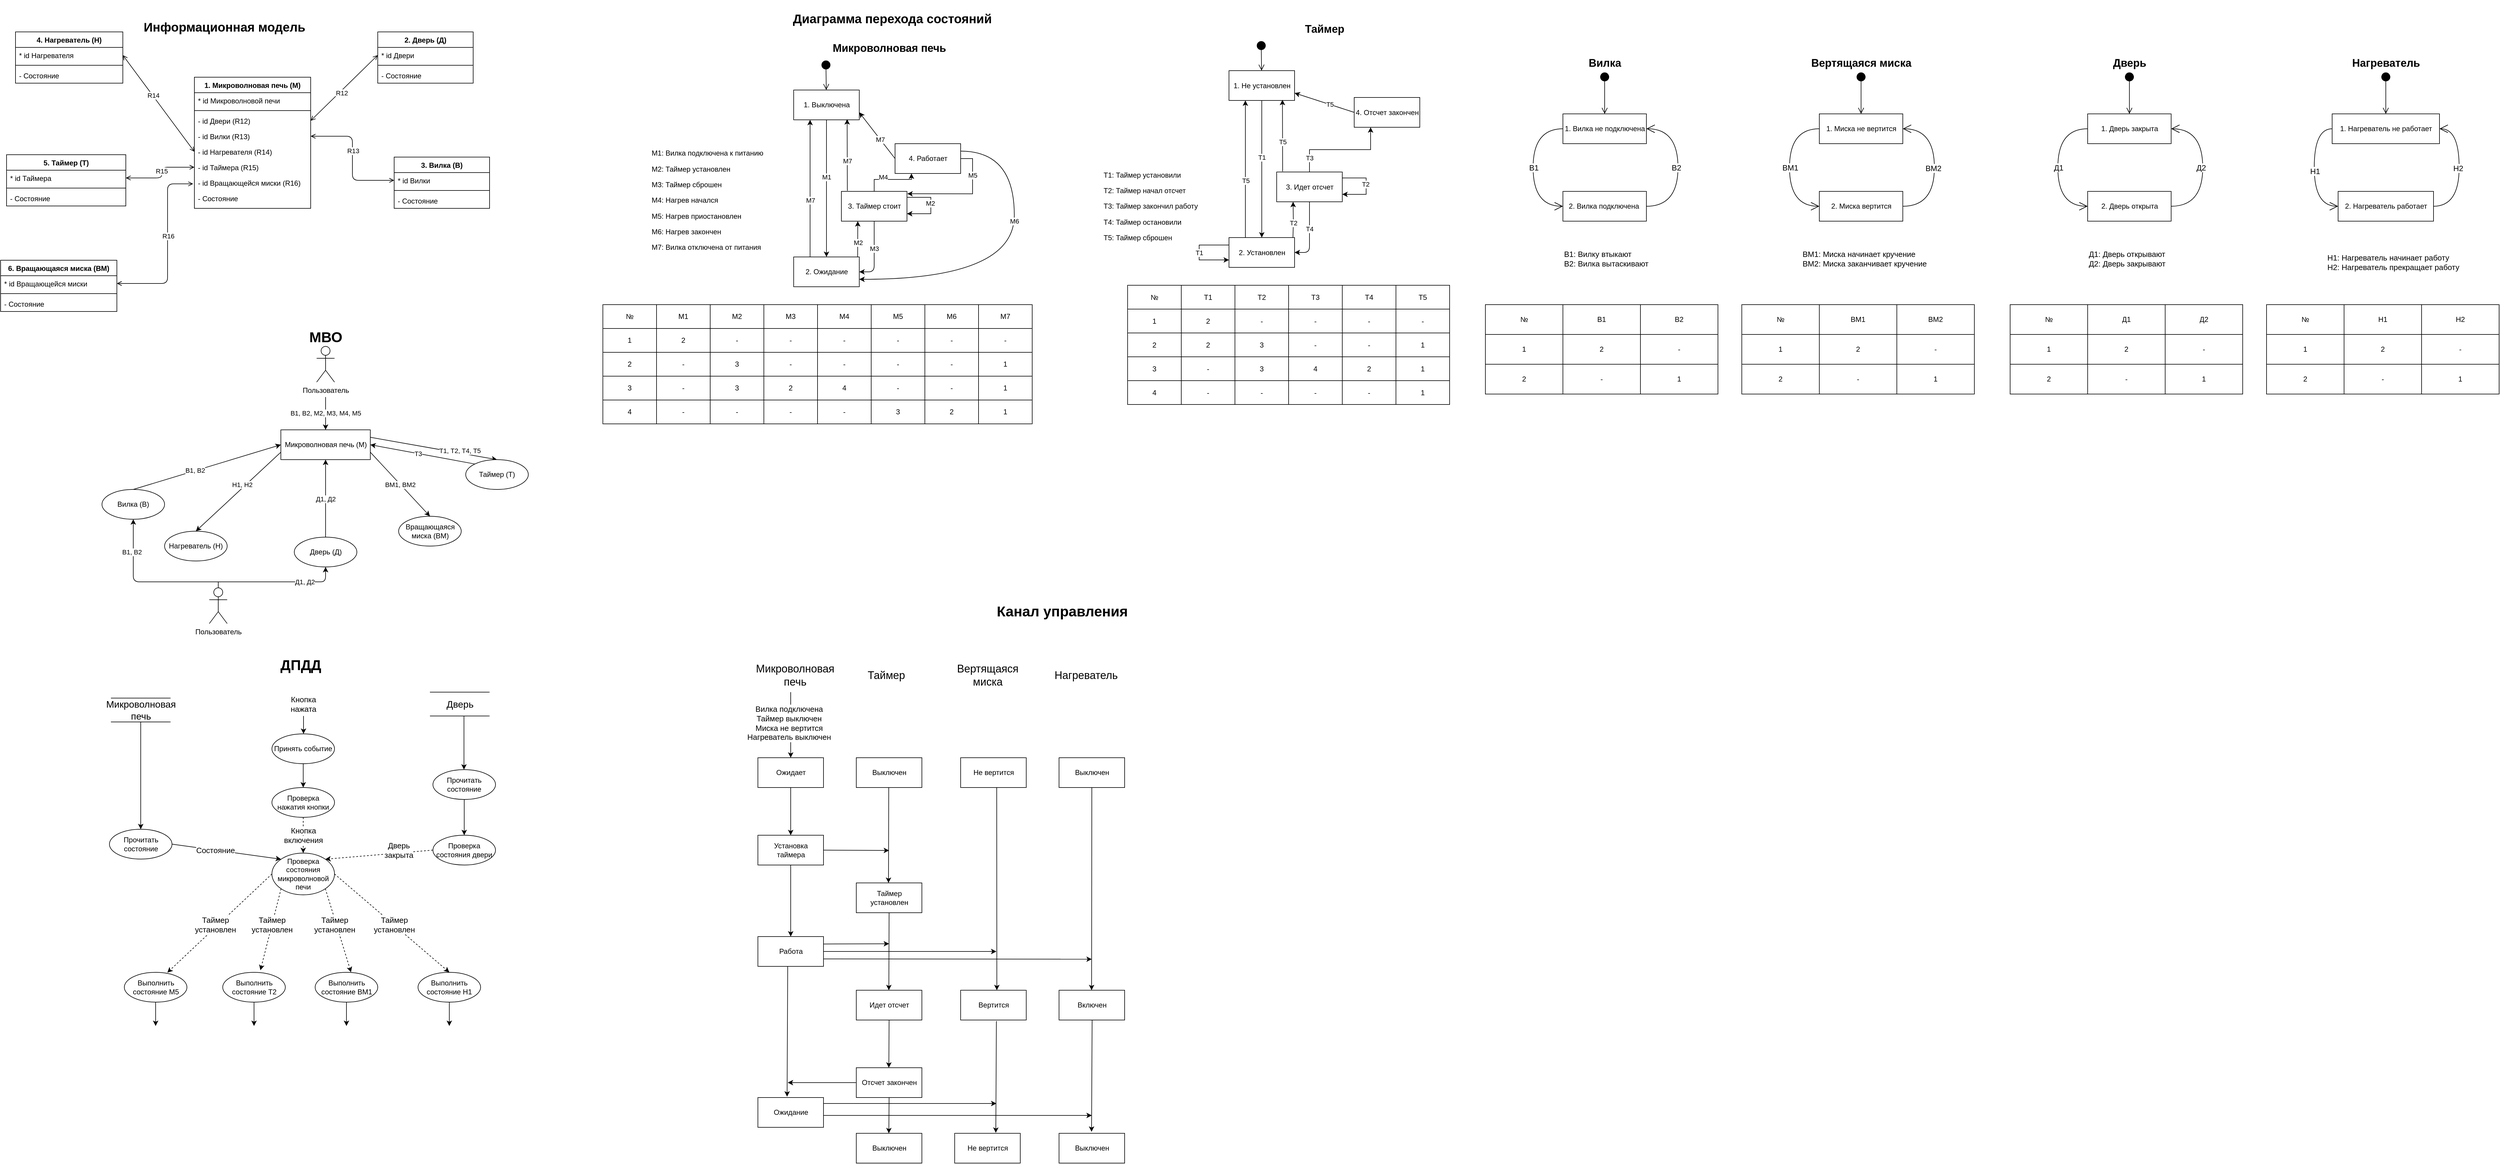 <mxfile version="13.9.9" type="device"><diagram id="T4wIYGZgWwB09G8c6ykm" name="Page-1"><mxGraphModel dx="1038" dy="616" grid="1" gridSize="10" guides="1" tooltips="1" connect="1" arrows="1" fold="1" page="1" pageScale="1" pageWidth="3300" pageHeight="4681" math="0" shadow="0"><root><mxCell id="0"/><mxCell id="1" parent="0"/><mxCell id="WLhEJaRZaEJ047mlLW2b-21" value="" style="endArrow=open;endFill=1;html=1;exitX=1;exitY=0.5;exitDx=0;exitDy=0;entryX=0;entryY=0.5;entryDx=0;entryDy=0;startArrow=open;startFill=0;" parent="1" source="WLhEJaRZaEJ047mlLW2b-4" target="WLhEJaRZaEJ047mlLW2b-6" edge="1"><mxGeometry width="160" relative="1" as="geometry"><mxPoint x="600" y="198.5" as="sourcePoint"/><mxPoint x="660" y="198.5" as="targetPoint"/></mxGeometry></mxCell><mxCell id="WLhEJaRZaEJ047mlLW2b-26" value="R12" style="edgeLabel;html=1;align=center;verticalAlign=middle;resizable=0;points=[];" parent="WLhEJaRZaEJ047mlLW2b-21" vertex="1" connectable="0"><mxGeometry x="-0.161" y="-1" relative="1" as="geometry"><mxPoint x="4" y="-1" as="offset"/></mxGeometry></mxCell><mxCell id="WLhEJaRZaEJ047mlLW2b-5" value="2. Дверь (Д)" style="swimlane;fontStyle=1;align=center;verticalAlign=top;childLayout=stackLayout;horizontal=1;startSize=26;horizontalStack=0;resizeParent=1;resizeParentMax=0;resizeLast=0;collapsible=1;marginBottom=0;" parent="1" vertex="1"><mxGeometry x="712.5" y="92.5" width="160" height="86" as="geometry"/></mxCell><mxCell id="WLhEJaRZaEJ047mlLW2b-6" value="* id Двери" style="text;strokeColor=none;fillColor=none;align=left;verticalAlign=top;spacingLeft=4;spacingRight=4;overflow=hidden;rotatable=0;points=[[0,0.5],[1,0.5]];portConstraint=eastwest;" parent="WLhEJaRZaEJ047mlLW2b-5" vertex="1"><mxGeometry y="26" width="160" height="26" as="geometry"/></mxCell><mxCell id="WLhEJaRZaEJ047mlLW2b-7" value="" style="line;strokeWidth=1;fillColor=none;align=left;verticalAlign=middle;spacingTop=-1;spacingLeft=3;spacingRight=3;rotatable=0;labelPosition=right;points=[];portConstraint=eastwest;" parent="WLhEJaRZaEJ047mlLW2b-5" vertex="1"><mxGeometry y="52" width="160" height="8" as="geometry"/></mxCell><mxCell id="WLhEJaRZaEJ047mlLW2b-36" value="- Состояние" style="text;strokeColor=none;fillColor=none;align=left;verticalAlign=top;spacingLeft=4;spacingRight=4;overflow=hidden;rotatable=0;points=[[0,0.5],[1,0.5]];portConstraint=eastwest;" parent="WLhEJaRZaEJ047mlLW2b-5" vertex="1"><mxGeometry y="60" width="160" height="26" as="geometry"/></mxCell><mxCell id="WLhEJaRZaEJ047mlLW2b-23" value="" style="endArrow=open;endFill=1;html=1;entryX=0;entryY=0.5;entryDx=0;entryDy=0;startArrow=open;startFill=0;edgeStyle=elbowEdgeStyle;exitX=1;exitY=0.5;exitDx=0;exitDy=0;" parent="1" source="WLhEJaRZaEJ047mlLW2b-31" target="WLhEJaRZaEJ047mlLW2b-10" edge="1"><mxGeometry width="160" relative="1" as="geometry"><mxPoint x="588" y="232.5" as="sourcePoint"/><mxPoint x="670" y="217.5" as="targetPoint"/></mxGeometry></mxCell><mxCell id="WLhEJaRZaEJ047mlLW2b-27" value="R13" style="edgeLabel;html=1;align=center;verticalAlign=middle;resizable=0;points=[];" parent="WLhEJaRZaEJ047mlLW2b-23" vertex="1" connectable="0"><mxGeometry x="-0.115" y="1" relative="1" as="geometry"><mxPoint as="offset"/></mxGeometry></mxCell><mxCell id="WLhEJaRZaEJ047mlLW2b-9" value="3. Вилка (В)" style="swimlane;fontStyle=1;align=center;verticalAlign=top;childLayout=stackLayout;horizontal=1;startSize=26;horizontalStack=0;resizeParent=1;resizeParentMax=0;resizeLast=0;collapsible=1;marginBottom=0;" parent="1" vertex="1"><mxGeometry x="740" y="302.5" width="160" height="86" as="geometry"/></mxCell><mxCell id="WLhEJaRZaEJ047mlLW2b-10" value="* id Вилки" style="text;strokeColor=none;fillColor=none;align=left;verticalAlign=top;spacingLeft=4;spacingRight=4;overflow=hidden;rotatable=0;points=[[0,0.5],[1,0.5]];portConstraint=eastwest;" parent="WLhEJaRZaEJ047mlLW2b-9" vertex="1"><mxGeometry y="26" width="160" height="26" as="geometry"/></mxCell><mxCell id="WLhEJaRZaEJ047mlLW2b-11" value="" style="line;strokeWidth=1;fillColor=none;align=left;verticalAlign=middle;spacingTop=-1;spacingLeft=3;spacingRight=3;rotatable=0;labelPosition=right;points=[];portConstraint=eastwest;" parent="WLhEJaRZaEJ047mlLW2b-9" vertex="1"><mxGeometry y="52" width="160" height="8" as="geometry"/></mxCell><mxCell id="WLhEJaRZaEJ047mlLW2b-37" value="- Состояние" style="text;strokeColor=none;fillColor=none;align=left;verticalAlign=top;spacingLeft=4;spacingRight=4;overflow=hidden;rotatable=0;points=[[0,0.5],[1,0.5]];portConstraint=eastwest;" parent="WLhEJaRZaEJ047mlLW2b-9" vertex="1"><mxGeometry y="60" width="160" height="26" as="geometry"/></mxCell><mxCell id="WLhEJaRZaEJ047mlLW2b-24" value="" style="endArrow=open;endFill=1;html=1;exitX=1;exitY=0.5;exitDx=0;exitDy=0;startArrow=open;startFill=0;entryX=0;entryY=0.5;entryDx=0;entryDy=0;" parent="1" source="WLhEJaRZaEJ047mlLW2b-14" target="WLhEJaRZaEJ047mlLW2b-32" edge="1"><mxGeometry width="160" relative="1" as="geometry"><mxPoint x="320" y="211.26" as="sourcePoint"/><mxPoint x="400" y="188.5" as="targetPoint"/></mxGeometry></mxCell><mxCell id="WLhEJaRZaEJ047mlLW2b-28" value="R14" style="edgeLabel;html=1;align=center;verticalAlign=middle;resizable=0;points=[];" parent="WLhEJaRZaEJ047mlLW2b-24" vertex="1" connectable="0"><mxGeometry x="-0.161" y="1" relative="1" as="geometry"><mxPoint as="offset"/></mxGeometry></mxCell><mxCell id="WLhEJaRZaEJ047mlLW2b-13" value="4. Нагреватель (Н)" style="swimlane;fontStyle=1;align=center;verticalAlign=top;childLayout=stackLayout;horizontal=1;startSize=26;horizontalStack=0;resizeParent=1;resizeParentMax=0;resizeLast=0;collapsible=1;marginBottom=0;" parent="1" vertex="1"><mxGeometry x="105" y="92.5" width="180" height="86" as="geometry"/></mxCell><mxCell id="WLhEJaRZaEJ047mlLW2b-14" value="* id Нагревателя" style="text;strokeColor=none;fillColor=none;align=left;verticalAlign=top;spacingLeft=4;spacingRight=4;overflow=hidden;rotatable=0;points=[[0,0.5],[1,0.5]];portConstraint=eastwest;" parent="WLhEJaRZaEJ047mlLW2b-13" vertex="1"><mxGeometry y="26" width="180" height="26" as="geometry"/></mxCell><mxCell id="WLhEJaRZaEJ047mlLW2b-15" value="" style="line;strokeWidth=1;fillColor=none;align=left;verticalAlign=middle;spacingTop=-1;spacingLeft=3;spacingRight=3;rotatable=0;labelPosition=right;points=[];portConstraint=eastwest;" parent="WLhEJaRZaEJ047mlLW2b-13" vertex="1"><mxGeometry y="52" width="180" height="8" as="geometry"/></mxCell><mxCell id="WLhEJaRZaEJ047mlLW2b-38" value="- Состояние" style="text;strokeColor=none;fillColor=none;align=left;verticalAlign=top;spacingLeft=4;spacingRight=4;overflow=hidden;rotatable=0;points=[[0,0.5],[1,0.5]];portConstraint=eastwest;" parent="WLhEJaRZaEJ047mlLW2b-13" vertex="1"><mxGeometry y="60" width="180" height="26" as="geometry"/></mxCell><mxCell id="WLhEJaRZaEJ047mlLW2b-17" value="5. Таймер (Т)" style="swimlane;fontStyle=1;align=center;verticalAlign=top;childLayout=stackLayout;horizontal=1;startSize=26;horizontalStack=0;resizeParent=1;resizeParentMax=0;resizeLast=0;collapsible=1;marginBottom=0;" parent="1" vertex="1"><mxGeometry x="90" y="298.5" width="200" height="86" as="geometry"/></mxCell><mxCell id="WLhEJaRZaEJ047mlLW2b-18" value="* id Таймера" style="text;strokeColor=none;fillColor=none;align=left;verticalAlign=top;spacingLeft=4;spacingRight=4;overflow=hidden;rotatable=0;points=[[0,0.5],[1,0.5]];portConstraint=eastwest;" parent="WLhEJaRZaEJ047mlLW2b-17" vertex="1"><mxGeometry y="26" width="200" height="26" as="geometry"/></mxCell><mxCell id="WLhEJaRZaEJ047mlLW2b-19" value="" style="line;strokeWidth=1;fillColor=none;align=left;verticalAlign=middle;spacingTop=-1;spacingLeft=3;spacingRight=3;rotatable=0;labelPosition=right;points=[];portConstraint=eastwest;" parent="WLhEJaRZaEJ047mlLW2b-17" vertex="1"><mxGeometry y="52" width="200" height="8" as="geometry"/></mxCell><mxCell id="WLhEJaRZaEJ047mlLW2b-39" value="- Состояние" style="text;strokeColor=none;fillColor=none;align=left;verticalAlign=top;spacingLeft=4;spacingRight=4;overflow=hidden;rotatable=0;points=[[0,0.5],[1,0.5]];portConstraint=eastwest;" parent="WLhEJaRZaEJ047mlLW2b-17" vertex="1"><mxGeometry y="60" width="200" height="26" as="geometry"/></mxCell><mxCell id="WLhEJaRZaEJ047mlLW2b-25" value="" style="endArrow=open;endFill=1;html=1;entryX=1;entryY=0.5;entryDx=0;entryDy=0;startArrow=open;startFill=0;edgeStyle=elbowEdgeStyle;exitX=0;exitY=0.5;exitDx=0;exitDy=0;" parent="1" source="WLhEJaRZaEJ047mlLW2b-33" target="WLhEJaRZaEJ047mlLW2b-18" edge="1"><mxGeometry width="160" relative="1" as="geometry"><mxPoint x="580" y="238.5" as="sourcePoint"/><mxPoint x="670" y="327.5" as="targetPoint"/><Array as="points"><mxPoint x="350" y="310"/><mxPoint x="348" y="294"/></Array></mxGeometry></mxCell><mxCell id="WLhEJaRZaEJ047mlLW2b-29" value="R15" style="edgeLabel;html=1;align=center;verticalAlign=middle;resizable=0;points=[];" parent="WLhEJaRZaEJ047mlLW2b-25" vertex="1" connectable="0"><mxGeometry x="-0.076" relative="1" as="geometry"><mxPoint as="offset"/></mxGeometry></mxCell><mxCell id="WLhEJaRZaEJ047mlLW2b-34" value="&lt;h1&gt;&lt;font style=&quot;font-size: 21px&quot;&gt;Информационная модель&lt;/font&gt;&lt;/h1&gt;" style="text;html=1;align=center;verticalAlign=middle;resizable=0;points=[];autosize=1;" parent="1" vertex="1"><mxGeometry x="310" y="58.5" width="290" height="50" as="geometry"/></mxCell><mxCell id="WLhEJaRZaEJ047mlLW2b-40" value="&lt;h1&gt;&lt;font style=&quot;font-size: 21px&quot;&gt;Диаграмма перехода состояний&lt;/font&gt;&lt;/h1&gt;" style="text;html=1;align=center;verticalAlign=middle;resizable=0;points=[];autosize=1;" parent="1" vertex="1"><mxGeometry x="1400" y="45" width="350" height="50" as="geometry"/></mxCell><mxCell id="WLhEJaRZaEJ047mlLW2b-41" value="&lt;h2 style=&quot;font-size: 18px&quot;&gt;Микроволновая печь&lt;/h2&gt;" style="text;html=1;align=center;verticalAlign=middle;resizable=0;points=[];autosize=1;" parent="1" vertex="1"><mxGeometry x="1465" y="95" width="210" height="50" as="geometry"/></mxCell><mxCell id="WLhEJaRZaEJ047mlLW2b-42" value="1. Выключена" style="html=1;" parent="1" vertex="1"><mxGeometry x="1410" y="190" width="110" height="50" as="geometry"/></mxCell><mxCell id="WLhEJaRZaEJ047mlLW2b-43" value="2. Ожидание" style="html=1;" parent="1" vertex="1"><mxGeometry x="1410" y="470" width="110" height="50" as="geometry"/></mxCell><mxCell id="iArWSseJzyqpcT55WAkQ-6" style="edgeStyle=orthogonalEdgeStyle;rounded=0;orthogonalLoop=1;jettySize=auto;html=1;exitX=1;exitY=0.5;exitDx=0;exitDy=0;entryX=1.005;entryY=0.081;entryDx=0;entryDy=0;entryPerimeter=0;" edge="1" parent="1" source="WLhEJaRZaEJ047mlLW2b-44" target="WLhEJaRZaEJ047mlLW2b-45"><mxGeometry relative="1" as="geometry"/></mxCell><mxCell id="iArWSseJzyqpcT55WAkQ-8" style="edgeStyle=orthogonalEdgeStyle;rounded=0;orthogonalLoop=1;jettySize=auto;html=1;exitX=1;exitY=0.25;exitDx=0;exitDy=0;entryX=1;entryY=0.75;entryDx=0;entryDy=0;curved=1;" edge="1" parent="1" source="WLhEJaRZaEJ047mlLW2b-44" target="WLhEJaRZaEJ047mlLW2b-43"><mxGeometry relative="1" as="geometry"><mxPoint x="1770" y="490.381" as="targetPoint"/><Array as="points"><mxPoint x="1780" y="293"/><mxPoint x="1780" y="507"/></Array></mxGeometry></mxCell><mxCell id="WLhEJaRZaEJ047mlLW2b-44" value="4. Работает" style="html=1;" parent="1" vertex="1"><mxGeometry x="1580" y="280" width="110" height="50" as="geometry"/></mxCell><mxCell id="iArWSseJzyqpcT55WAkQ-1" style="edgeStyle=orthogonalEdgeStyle;rounded=0;orthogonalLoop=1;jettySize=auto;html=1;exitX=1;exitY=0;exitDx=0;exitDy=0;entryX=1;entryY=0.75;entryDx=0;entryDy=0;" edge="1" parent="1" source="WLhEJaRZaEJ047mlLW2b-45" target="WLhEJaRZaEJ047mlLW2b-45"><mxGeometry relative="1" as="geometry"><mxPoint x="1680" y="372" as="targetPoint"/><Array as="points"><mxPoint x="1600" y="370"/><mxPoint x="1640" y="370"/><mxPoint x="1640" y="398"/></Array></mxGeometry></mxCell><mxCell id="iArWSseJzyqpcT55WAkQ-3" style="edgeStyle=orthogonalEdgeStyle;rounded=0;orthogonalLoop=1;jettySize=auto;html=1;exitX=0.5;exitY=0;exitDx=0;exitDy=0;entryX=0.25;entryY=1;entryDx=0;entryDy=0;" edge="1" parent="1" source="WLhEJaRZaEJ047mlLW2b-45" target="WLhEJaRZaEJ047mlLW2b-44"><mxGeometry relative="1" as="geometry"/></mxCell><mxCell id="WLhEJaRZaEJ047mlLW2b-45" value="3. Таймер стоит" style="html=1;" parent="1" vertex="1"><mxGeometry x="1490" y="360" width="110" height="50" as="geometry"/></mxCell><mxCell id="WLhEJaRZaEJ047mlLW2b-53" value="" style="html=1;verticalAlign=bottom;startArrow=circle;startFill=1;endArrow=open;startSize=6;endSize=8;" parent="1" target="WLhEJaRZaEJ047mlLW2b-42" edge="1"><mxGeometry width="80" relative="1" as="geometry"><mxPoint x="1464" y="140" as="sourcePoint"/><mxPoint x="1530" y="290" as="targetPoint"/></mxGeometry></mxCell><mxCell id="WLhEJaRZaEJ047mlLW2b-56" value="" style="endArrow=classic;endFill=1;html=1;exitX=0.5;exitY=1;exitDx=0;exitDy=0;entryX=0.5;entryY=0;entryDx=0;entryDy=0;" parent="1" source="WLhEJaRZaEJ047mlLW2b-42" target="WLhEJaRZaEJ047mlLW2b-43" edge="1"><mxGeometry width="160" relative="1" as="geometry"><mxPoint x="1470" y="290" as="sourcePoint"/><mxPoint x="1630" y="290" as="targetPoint"/></mxGeometry></mxCell><mxCell id="WLhEJaRZaEJ047mlLW2b-57" value="М1" style="edgeLabel;html=1;align=center;verticalAlign=middle;resizable=0;points=[];" parent="WLhEJaRZaEJ047mlLW2b-56" vertex="1" connectable="0"><mxGeometry x="-0.171" relative="1" as="geometry"><mxPoint as="offset"/></mxGeometry></mxCell><mxCell id="WLhEJaRZaEJ047mlLW2b-58" value="" style="endArrow=classic;endFill=1;html=1;exitX=0.975;exitY=0.01;exitDx=0;exitDy=0;entryX=0.25;entryY=1;entryDx=0;entryDy=0;exitPerimeter=0;" parent="1" source="WLhEJaRZaEJ047mlLW2b-43" target="WLhEJaRZaEJ047mlLW2b-45" edge="1"><mxGeometry width="160" relative="1" as="geometry"><mxPoint x="1475.0" y="274" as="sourcePoint"/><mxPoint x="1475.0" y="346" as="targetPoint"/></mxGeometry></mxCell><mxCell id="WLhEJaRZaEJ047mlLW2b-59" value="М2" style="edgeLabel;html=1;align=center;verticalAlign=middle;resizable=0;points=[];" parent="WLhEJaRZaEJ047mlLW2b-58" vertex="1" connectable="0"><mxGeometry x="-0.171" relative="1" as="geometry"><mxPoint as="offset"/></mxGeometry></mxCell><mxCell id="WLhEJaRZaEJ047mlLW2b-60" value="" style="endArrow=classic;endFill=1;html=1;exitX=0.5;exitY=1;exitDx=0;exitDy=0;entryX=1;entryY=0.5;entryDx=0;entryDy=0;" parent="1" source="WLhEJaRZaEJ047mlLW2b-45" target="WLhEJaRZaEJ047mlLW2b-43" edge="1"><mxGeometry width="160" relative="1" as="geometry"><mxPoint x="1485.0" y="284" as="sourcePoint"/><mxPoint x="1485.0" y="356" as="targetPoint"/><Array as="points"><mxPoint x="1545" y="495"/></Array></mxGeometry></mxCell><mxCell id="WLhEJaRZaEJ047mlLW2b-61" value="М3" style="edgeLabel;html=1;align=center;verticalAlign=middle;resizable=0;points=[];" parent="WLhEJaRZaEJ047mlLW2b-60" vertex="1" connectable="0"><mxGeometry x="-0.171" relative="1" as="geometry"><mxPoint as="offset"/></mxGeometry></mxCell><mxCell id="WLhEJaRZaEJ047mlLW2b-70" value="" style="endArrow=classic;endFill=1;html=1;exitX=0.25;exitY=0;exitDx=0;exitDy=0;entryX=0.25;entryY=1;entryDx=0;entryDy=0;" parent="1" source="WLhEJaRZaEJ047mlLW2b-43" target="WLhEJaRZaEJ047mlLW2b-42" edge="1"><mxGeometry width="160" relative="1" as="geometry"><mxPoint x="1615" y="249" as="sourcePoint"/><mxPoint x="1438" y="265" as="targetPoint"/></mxGeometry></mxCell><mxCell id="WLhEJaRZaEJ047mlLW2b-71" value="М7" style="edgeLabel;html=1;align=center;verticalAlign=middle;resizable=0;points=[];" parent="WLhEJaRZaEJ047mlLW2b-70" vertex="1" connectable="0"><mxGeometry x="-0.171" relative="1" as="geometry"><mxPoint as="offset"/></mxGeometry></mxCell><mxCell id="WLhEJaRZaEJ047mlLW2b-72" value="" style="endArrow=classic;endFill=1;html=1;entryX=0.815;entryY=0.978;entryDx=0;entryDy=0;entryPerimeter=0;" parent="1" target="WLhEJaRZaEJ047mlLW2b-42" edge="1"><mxGeometry width="160" relative="1" as="geometry"><mxPoint x="1500" y="359" as="sourcePoint"/><mxPoint x="1540.0" y="259" as="targetPoint"/></mxGeometry></mxCell><mxCell id="WLhEJaRZaEJ047mlLW2b-73" value="М7" style="edgeLabel;html=1;align=center;verticalAlign=middle;resizable=0;points=[];" parent="WLhEJaRZaEJ047mlLW2b-72" vertex="1" connectable="0"><mxGeometry x="-0.171" relative="1" as="geometry"><mxPoint as="offset"/></mxGeometry></mxCell><mxCell id="WLhEJaRZaEJ047mlLW2b-74" value="" style="endArrow=classic;endFill=1;html=1;exitX=0;exitY=0.5;exitDx=0;exitDy=0;entryX=1;entryY=0.75;entryDx=0;entryDy=0;" parent="1" source="WLhEJaRZaEJ047mlLW2b-44" target="WLhEJaRZaEJ047mlLW2b-42" edge="1"><mxGeometry width="160" relative="1" as="geometry"><mxPoint x="1635" y="269" as="sourcePoint"/><mxPoint x="1550.0" y="269" as="targetPoint"/></mxGeometry></mxCell><mxCell id="WLhEJaRZaEJ047mlLW2b-75" value="М7" style="edgeLabel;html=1;align=center;verticalAlign=middle;resizable=0;points=[];" parent="WLhEJaRZaEJ047mlLW2b-74" vertex="1" connectable="0"><mxGeometry x="-0.171" relative="1" as="geometry"><mxPoint as="offset"/></mxGeometry></mxCell><mxCell id="WLhEJaRZaEJ047mlLW2b-76" value="&lt;p style=&quot;line-height: 70%&quot;&gt;&lt;/p&gt;&lt;blockquote style=&quot;text-align: left&quot;&gt;М1: Вилка подключена к питанию&lt;/blockquote&gt;&lt;blockquote style=&quot;text-align: left&quot;&gt;М2: Таймер установлен&lt;br&gt;&lt;/blockquote&gt;&lt;blockquote style=&quot;text-align: left&quot;&gt;М3: Таймер сброшен&amp;nbsp;&lt;/blockquote&gt;&lt;blockquote style=&quot;text-align: left&quot;&gt;&lt;span&gt;М4: Нагрев начался&lt;/span&gt;&lt;/blockquote&gt;&lt;blockquote style=&quot;text-align: left&quot;&gt;&lt;span&gt;М5: Нагрев приостановлен&lt;/span&gt;&lt;/blockquote&gt;&lt;blockquote style=&quot;text-align: left&quot;&gt;&lt;span&gt;М6: Нагрев закончен&lt;/span&gt;&lt;/blockquote&gt;&lt;blockquote style=&quot;text-align: left&quot;&gt;М7: Вилка отключена от питания&lt;br&gt;&lt;/blockquote&gt;&lt;p&gt;&lt;/p&gt;" style="text;html=1;align=center;verticalAlign=middle;resizable=0;points=[];autosize=1;" parent="1" vertex="1"><mxGeometry x="1125" y="275" width="280" height="200" as="geometry"/></mxCell><mxCell id="WLhEJaRZaEJ047mlLW2b-1" value="1. Микроволновая печь (М)" style="swimlane;fontStyle=1;align=center;verticalAlign=top;childLayout=stackLayout;horizontal=1;startSize=26;horizontalStack=0;resizeParent=1;resizeParentMax=0;resizeLast=0;collapsible=1;marginBottom=0;" parent="1" vertex="1"><mxGeometry x="405" y="168.5" width="195" height="220" as="geometry"/></mxCell><mxCell id="WLhEJaRZaEJ047mlLW2b-2" value="* id Микроволновой печи" style="text;strokeColor=none;fillColor=none;align=left;verticalAlign=top;spacingLeft=4;spacingRight=4;overflow=hidden;rotatable=0;points=[[0,0.5],[1,0.5]];portConstraint=eastwest;" parent="WLhEJaRZaEJ047mlLW2b-1" vertex="1"><mxGeometry y="26" width="195" height="26" as="geometry"/></mxCell><mxCell id="WLhEJaRZaEJ047mlLW2b-3" value="" style="line;strokeWidth=1;fillColor=none;align=left;verticalAlign=middle;spacingTop=-1;spacingLeft=3;spacingRight=3;rotatable=0;labelPosition=right;points=[];portConstraint=eastwest;" parent="WLhEJaRZaEJ047mlLW2b-1" vertex="1"><mxGeometry y="52" width="195" height="8" as="geometry"/></mxCell><mxCell id="WLhEJaRZaEJ047mlLW2b-4" value="- id Двери (R12)" style="text;strokeColor=none;fillColor=none;align=left;verticalAlign=top;spacingLeft=4;spacingRight=4;overflow=hidden;rotatable=0;points=[[0,0.5],[1,0.5]];portConstraint=eastwest;" parent="WLhEJaRZaEJ047mlLW2b-1" vertex="1"><mxGeometry y="60" width="195" height="26" as="geometry"/></mxCell><mxCell id="WLhEJaRZaEJ047mlLW2b-31" value="- id Вилки (R13)" style="text;strokeColor=none;fillColor=none;align=left;verticalAlign=top;spacingLeft=4;spacingRight=4;overflow=hidden;rotatable=0;points=[[0,0.5],[1,0.5]];portConstraint=eastwest;" parent="WLhEJaRZaEJ047mlLW2b-1" vertex="1"><mxGeometry y="86" width="195" height="26" as="geometry"/></mxCell><mxCell id="WLhEJaRZaEJ047mlLW2b-32" value="- id Нагревателя (R14)" style="text;strokeColor=none;fillColor=none;align=left;verticalAlign=top;spacingLeft=4;spacingRight=4;overflow=hidden;rotatable=0;points=[[0,0.5],[1,0.5]];portConstraint=eastwest;" parent="WLhEJaRZaEJ047mlLW2b-1" vertex="1"><mxGeometry y="112" width="195" height="26" as="geometry"/></mxCell><mxCell id="WLhEJaRZaEJ047mlLW2b-33" value="- id Таймера (R15)" style="text;strokeColor=none;fillColor=none;align=left;verticalAlign=top;spacingLeft=4;spacingRight=4;overflow=hidden;rotatable=0;points=[[0,0.5],[1,0.5]];portConstraint=eastwest;" parent="WLhEJaRZaEJ047mlLW2b-1" vertex="1"><mxGeometry y="138" width="195" height="26" as="geometry"/></mxCell><mxCell id="WLhEJaRZaEJ047mlLW2b-35" value="- id Вращающейся миски (R16)" style="text;strokeColor=none;fillColor=none;align=left;verticalAlign=top;spacingLeft=4;spacingRight=4;overflow=hidden;rotatable=0;points=[[0,0.5],[1,0.5]];portConstraint=eastwest;" parent="WLhEJaRZaEJ047mlLW2b-1" vertex="1"><mxGeometry y="164" width="195" height="56" as="geometry"/></mxCell><mxCell id="WLhEJaRZaEJ047mlLW2b-82" value="&lt;h2 style=&quot;font-size: 18px&quot;&gt;Вилка&lt;/h2&gt;" style="text;html=1;align=center;verticalAlign=middle;resizable=0;points=[];autosize=1;" parent="1" vertex="1"><mxGeometry x="2735.01" y="120" width="70" height="50" as="geometry"/></mxCell><mxCell id="WLhEJaRZaEJ047mlLW2b-83" value="1. Вилка не подключена" style="html=1;" parent="1" vertex="1"><mxGeometry x="2700.01" y="230" width="140" height="50" as="geometry"/></mxCell><mxCell id="WLhEJaRZaEJ047mlLW2b-86" value="2. Вилка подключена&amp;nbsp;" style="html=1;" parent="1" vertex="1"><mxGeometry x="2700.01" y="360" width="140" height="50" as="geometry"/></mxCell><mxCell id="WLhEJaRZaEJ047mlLW2b-88" value="" style="endArrow=open;endFill=1;endSize=12;html=1;exitX=0;exitY=0.5;exitDx=0;exitDy=0;entryX=0;entryY=0.5;entryDx=0;entryDy=0;edgeStyle=orthogonalEdgeStyle;curved=1;" parent="1" source="WLhEJaRZaEJ047mlLW2b-83" target="WLhEJaRZaEJ047mlLW2b-86" edge="1"><mxGeometry width="160" relative="1" as="geometry"><mxPoint x="2580.01" y="270" as="sourcePoint"/><mxPoint x="2690.01" y="385" as="targetPoint"/><Array as="points"><mxPoint x="2650.01" y="255"/><mxPoint x="2650.01" y="385"/></Array></mxGeometry></mxCell><mxCell id="WLhEJaRZaEJ047mlLW2b-90" value="&lt;font style=&quot;font-size: 13px&quot;&gt;В1&lt;/font&gt;" style="edgeLabel;html=1;align=center;verticalAlign=middle;resizable=0;points=[];" parent="WLhEJaRZaEJ047mlLW2b-88" vertex="1" connectable="0"><mxGeometry x="-0.034" y="1" relative="1" as="geometry"><mxPoint y="4.01" as="offset"/></mxGeometry></mxCell><mxCell id="WLhEJaRZaEJ047mlLW2b-108" value="" style="html=1;verticalAlign=bottom;startArrow=circle;startFill=1;endArrow=open;startSize=6;endSize=8;entryX=0.5;entryY=0;entryDx=0;entryDy=0;" parent="1" target="WLhEJaRZaEJ047mlLW2b-83" edge="1"><mxGeometry width="80" relative="1" as="geometry"><mxPoint x="2770.01" y="160" as="sourcePoint"/><mxPoint x="2790.01" y="250" as="targetPoint"/></mxGeometry></mxCell><mxCell id="WLhEJaRZaEJ047mlLW2b-110" value="" style="endArrow=open;endFill=1;endSize=12;html=1;exitX=1;exitY=0.5;exitDx=0;exitDy=0;entryX=1;entryY=0.5;entryDx=0;entryDy=0;edgeStyle=orthogonalEdgeStyle;curved=1;" parent="1" source="WLhEJaRZaEJ047mlLW2b-86" target="WLhEJaRZaEJ047mlLW2b-83" edge="1"><mxGeometry width="160" relative="1" as="geometry"><mxPoint x="2913.01" y="350" as="sourcePoint"/><mxPoint x="3073.01" y="350" as="targetPoint"/><Array as="points"><mxPoint x="2893.01" y="385"/><mxPoint x="2893.01" y="255"/></Array></mxGeometry></mxCell><mxCell id="WLhEJaRZaEJ047mlLW2b-111" value="&lt;font style=&quot;font-size: 13px&quot;&gt;В1: Вилку втыкают&lt;br&gt;В2: Вилка вытаскивают&lt;/font&gt;" style="edgeLabel;html=1;align=left;verticalAlign=middle;resizable=0;points=[];" parent="WLhEJaRZaEJ047mlLW2b-110" vertex="1" connectable="0"><mxGeometry x="0.068" relative="1" as="geometry"><mxPoint x="-193" y="160.89" as="offset"/></mxGeometry></mxCell><mxCell id="WLhEJaRZaEJ047mlLW2b-120" value="&lt;h1&gt;МВО&lt;/h1&gt;" style="text;html=1;align=center;verticalAlign=middle;resizable=0;points=[];autosize=1;" parent="1" vertex="1"><mxGeometry x="590" y="580" width="70" height="50" as="geometry"/></mxCell><mxCell id="iArWSseJzyqpcT55WAkQ-312" style="edgeStyle=none;rounded=0;orthogonalLoop=1;jettySize=auto;html=1;exitX=1;exitY=0.75;exitDx=0;exitDy=0;entryX=0.5;entryY=0;entryDx=0;entryDy=0;endArrow=classic;endFill=1;" edge="1" parent="1" source="WLhEJaRZaEJ047mlLW2b-141" target="WLhEJaRZaEJ047mlLW2b-142"><mxGeometry relative="1" as="geometry"/></mxCell><mxCell id="iArWSseJzyqpcT55WAkQ-319" style="edgeStyle=none;rounded=0;orthogonalLoop=1;jettySize=auto;html=1;exitX=1;exitY=0.25;exitDx=0;exitDy=0;entryX=0.5;entryY=0;entryDx=0;entryDy=0;endArrow=classic;endFill=1;" edge="1" parent="1" source="WLhEJaRZaEJ047mlLW2b-141" target="iArWSseJzyqpcT55WAkQ-317"><mxGeometry relative="1" as="geometry"/></mxCell><mxCell id="WLhEJaRZaEJ047mlLW2b-141" value="Микроволновая печь (М)" style="html=1;" parent="1" vertex="1"><mxGeometry x="550" y="760" width="150" height="50" as="geometry"/></mxCell><mxCell id="WLhEJaRZaEJ047mlLW2b-142" value="Вращающаяся миска (ВМ)" style="ellipse;whiteSpace=wrap;html=1;" parent="1" vertex="1"><mxGeometry x="747.5" y="905" width="105" height="50" as="geometry"/></mxCell><mxCell id="WLhEJaRZaEJ047mlLW2b-143" value="Вилка (В)" style="ellipse;whiteSpace=wrap;html=1;" parent="1" vertex="1"><mxGeometry x="250" y="860" width="105" height="50" as="geometry"/></mxCell><mxCell id="WLhEJaRZaEJ047mlLW2b-144" value="Дверь (Д)" style="ellipse;whiteSpace=wrap;html=1;" parent="1" vertex="1"><mxGeometry x="572.5" y="940" width="105" height="50" as="geometry"/></mxCell><mxCell id="WLhEJaRZaEJ047mlLW2b-145" value="Нагреватель (Н)" style="ellipse;whiteSpace=wrap;html=1;" parent="1" vertex="1"><mxGeometry x="355" y="930" width="105" height="50" as="geometry"/></mxCell><mxCell id="WLhEJaRZaEJ047mlLW2b-146" value="Пользователь" style="shape=umlActor;verticalLabelPosition=bottom;labelBackgroundColor=#ffffff;verticalAlign=top;html=1;" parent="1" vertex="1"><mxGeometry x="610" y="620" width="30" height="60" as="geometry"/></mxCell><mxCell id="WLhEJaRZaEJ047mlLW2b-147" value="" style="endArrow=classic;endFill=1;html=1;entryX=0.5;entryY=0;entryDx=0;entryDy=0;exitX=0.5;exitY=1;exitDx=0;exitDy=0;" parent="1" target="WLhEJaRZaEJ047mlLW2b-141" edge="1"><mxGeometry width="160" relative="1" as="geometry"><mxPoint x="625" y="705" as="sourcePoint"/><mxPoint x="550" y="730" as="targetPoint"/></mxGeometry></mxCell><mxCell id="WLhEJaRZaEJ047mlLW2b-148" value="В1, В2, М2, М3, М4, М5" style="edgeLabel;html=1;align=center;verticalAlign=middle;resizable=0;points=[];" parent="WLhEJaRZaEJ047mlLW2b-147" vertex="1" connectable="0"><mxGeometry x="0.267" y="2" relative="1" as="geometry"><mxPoint x="-2" y="-8.29" as="offset"/></mxGeometry></mxCell><mxCell id="WLhEJaRZaEJ047mlLW2b-149" value="" style="endArrow=classic;endFill=1;html=1;exitX=0.5;exitY=0;exitDx=0;exitDy=0;" parent="1" source="WLhEJaRZaEJ047mlLW2b-144" target="WLhEJaRZaEJ047mlLW2b-141" edge="1"><mxGeometry width="160" relative="1" as="geometry"><mxPoint x="570" y="920" as="sourcePoint"/><mxPoint x="570" y="850" as="targetPoint"/></mxGeometry></mxCell><mxCell id="WLhEJaRZaEJ047mlLW2b-150" value="Д1, Д2" style="edgeLabel;html=1;align=center;verticalAlign=middle;resizable=0;points=[];" parent="WLhEJaRZaEJ047mlLW2b-149" vertex="1" connectable="0"><mxGeometry x="-0.081" y="-1" relative="1" as="geometry"><mxPoint x="-1" y="-5" as="offset"/></mxGeometry></mxCell><mxCell id="WLhEJaRZaEJ047mlLW2b-161" value="" style="endArrow=classic;endFill=1;html=1;exitX=0.5;exitY=0;exitDx=0;exitDy=0;entryX=0;entryY=0.5;entryDx=0;entryDy=0;" parent="1" source="WLhEJaRZaEJ047mlLW2b-143" target="WLhEJaRZaEJ047mlLW2b-141" edge="1"><mxGeometry width="160" relative="1" as="geometry"><mxPoint x="380" y="780" as="sourcePoint"/><mxPoint x="540" y="780" as="targetPoint"/></mxGeometry></mxCell><mxCell id="WLhEJaRZaEJ047mlLW2b-163" value="В1, В2" style="edgeLabel;html=1;align=center;verticalAlign=middle;resizable=0;points=[];" parent="WLhEJaRZaEJ047mlLW2b-161" vertex="1" connectable="0"><mxGeometry x="-0.159" y="1" relative="1" as="geometry"><mxPoint as="offset"/></mxGeometry></mxCell><mxCell id="WLhEJaRZaEJ047mlLW2b-164" value="" style="endArrow=classic;endFill=1;html=1;exitX=0;exitY=0.75;exitDx=0;exitDy=0;entryX=0.5;entryY=0;entryDx=0;entryDy=0;" parent="1" source="WLhEJaRZaEJ047mlLW2b-141" target="WLhEJaRZaEJ047mlLW2b-145" edge="1"><mxGeometry width="160" relative="1" as="geometry"><mxPoint x="382.5" y="985" as="sourcePoint"/><mxPoint x="535.234" y="1074.891" as="targetPoint"/></mxGeometry></mxCell><mxCell id="WLhEJaRZaEJ047mlLW2b-170" value="&lt;h1&gt;ДПДД&lt;/h1&gt;" style="text;html=1;align=center;verticalAlign=middle;resizable=0;points=[];autosize=1;" parent="1" vertex="1"><mxGeometry x="542.5" y="1130" width="80" height="50" as="geometry"/></mxCell><mxCell id="HYMxMpzB0Jsj_R1WkhNo-2" value="- Состояние" style="text;strokeColor=none;fillColor=none;align=left;verticalAlign=top;spacingLeft=4;spacingRight=4;overflow=hidden;rotatable=0;points=[[0,0.5],[1,0.5]];portConstraint=eastwest;" parent="1" vertex="1"><mxGeometry x="405" y="358.5" width="180" height="26" as="geometry"/></mxCell><mxCell id="HYMxMpzB0Jsj_R1WkhNo-16" value="" style="endArrow=open;endFill=1;html=1;startArrow=open;startFill=0;edgeStyle=elbowEdgeStyle;exitX=-0.011;exitY=0.266;exitDx=0;exitDy=0;entryX=1;entryY=0.5;entryDx=0;entryDy=0;exitPerimeter=0;" parent="1" source="WLhEJaRZaEJ047mlLW2b-35" target="HYMxMpzB0Jsj_R1WkhNo-19" edge="1"><mxGeometry width="160" relative="1" as="geometry"><mxPoint x="530" y="428.5" as="sourcePoint"/><mxPoint x="570" y="448.5" as="targetPoint"/><Array as="points"><mxPoint x="360" y="430"/><mxPoint x="390" y="424.5"/></Array></mxGeometry></mxCell><mxCell id="HYMxMpzB0Jsj_R1WkhNo-17" value="R16" style="edgeLabel;html=1;align=center;verticalAlign=middle;resizable=0;points=[];" parent="HYMxMpzB0Jsj_R1WkhNo-16" vertex="1" connectable="0"><mxGeometry x="-0.115" y="1" relative="1" as="geometry"><mxPoint as="offset"/></mxGeometry></mxCell><mxCell id="HYMxMpzB0Jsj_R1WkhNo-18" value="6. Вращающаяся миска (ВМ)" style="swimlane;fontStyle=1;align=center;verticalAlign=top;childLayout=stackLayout;horizontal=1;startSize=26;horizontalStack=0;resizeParent=1;resizeParentMax=0;resizeLast=0;collapsible=1;marginBottom=0;" parent="1" vertex="1"><mxGeometry x="80" y="475.5" width="195" height="86" as="geometry"/></mxCell><mxCell id="HYMxMpzB0Jsj_R1WkhNo-19" value="* id Вращающейся миски" style="text;strokeColor=none;fillColor=none;align=left;verticalAlign=top;spacingLeft=4;spacingRight=4;overflow=hidden;rotatable=0;points=[[0,0.5],[1,0.5]];portConstraint=eastwest;" parent="HYMxMpzB0Jsj_R1WkhNo-18" vertex="1"><mxGeometry y="26" width="195" height="26" as="geometry"/></mxCell><mxCell id="HYMxMpzB0Jsj_R1WkhNo-20" value="" style="line;strokeWidth=1;fillColor=none;align=left;verticalAlign=middle;spacingTop=-1;spacingLeft=3;spacingRight=3;rotatable=0;labelPosition=right;points=[];portConstraint=eastwest;" parent="HYMxMpzB0Jsj_R1WkhNo-18" vertex="1"><mxGeometry y="52" width="195" height="8" as="geometry"/></mxCell><mxCell id="HYMxMpzB0Jsj_R1WkhNo-21" value="- Состояние" style="text;strokeColor=none;fillColor=none;align=left;verticalAlign=top;spacingLeft=4;spacingRight=4;overflow=hidden;rotatable=0;points=[[0,0.5],[1,0.5]];portConstraint=eastwest;" parent="HYMxMpzB0Jsj_R1WkhNo-18" vertex="1"><mxGeometry y="60" width="195" height="26" as="geometry"/></mxCell><mxCell id="iArWSseJzyqpcT55WAkQ-2" value="М2" style="edgeLabel;html=1;align=center;verticalAlign=middle;resizable=0;points=[];" vertex="1" connectable="0" parent="1"><mxGeometry x="1600" y="390.004" as="geometry"><mxPoint x="39" y="-10" as="offset"/></mxGeometry></mxCell><mxCell id="iArWSseJzyqpcT55WAkQ-4" value="М4" style="edgeLabel;html=1;align=center;verticalAlign=middle;resizable=0;points=[];" vertex="1" connectable="0" parent="1"><mxGeometry x="1560" y="336.004" as="geometry"/></mxCell><mxCell id="iArWSseJzyqpcT55WAkQ-7" value="М5" style="edgeLabel;html=1;align=center;verticalAlign=middle;resizable=0;points=[];" vertex="1" connectable="0" parent="1"><mxGeometry x="1710" y="333.004" as="geometry"/></mxCell><mxCell id="iArWSseJzyqpcT55WAkQ-9" value="М6" style="edgeLabel;html=1;align=center;verticalAlign=middle;resizable=0;points=[];" vertex="1" connectable="0" parent="1"><mxGeometry x="1780" y="410.001" as="geometry"/></mxCell><mxCell id="iArWSseJzyqpcT55WAkQ-10" value="" style="shape=table;html=1;whiteSpace=wrap;startSize=0;container=1;collapsible=0;childLayout=tableLayout;" vertex="1" parent="1"><mxGeometry x="1090" y="550" width="270" height="200" as="geometry"/></mxCell><mxCell id="iArWSseJzyqpcT55WAkQ-11" value="" style="shape=partialRectangle;html=1;whiteSpace=wrap;collapsible=0;dropTarget=0;pointerEvents=0;fillColor=none;top=0;left=0;bottom=0;right=0;points=[[0,0.5],[1,0.5]];portConstraint=eastwest;" vertex="1" parent="iArWSseJzyqpcT55WAkQ-10"><mxGeometry width="270" height="40" as="geometry"/></mxCell><mxCell id="iArWSseJzyqpcT55WAkQ-12" value="№" style="shape=partialRectangle;html=1;whiteSpace=wrap;connectable=0;fillColor=none;top=0;left=0;bottom=0;right=0;overflow=hidden;" vertex="1" parent="iArWSseJzyqpcT55WAkQ-11"><mxGeometry width="90" height="40" as="geometry"/></mxCell><mxCell id="iArWSseJzyqpcT55WAkQ-13" value="М1" style="shape=partialRectangle;html=1;whiteSpace=wrap;connectable=0;fillColor=none;top=0;left=0;bottom=0;right=0;overflow=hidden;" vertex="1" parent="iArWSseJzyqpcT55WAkQ-11"><mxGeometry x="90" width="90" height="40" as="geometry"/></mxCell><mxCell id="iArWSseJzyqpcT55WAkQ-14" value="М2" style="shape=partialRectangle;html=1;whiteSpace=wrap;connectable=0;fillColor=none;top=0;left=0;bottom=0;right=0;overflow=hidden;" vertex="1" parent="iArWSseJzyqpcT55WAkQ-11"><mxGeometry x="180" width="90" height="40" as="geometry"/></mxCell><mxCell id="iArWSseJzyqpcT55WAkQ-29" value="" style="shape=partialRectangle;html=1;whiteSpace=wrap;collapsible=0;dropTarget=0;pointerEvents=0;fillColor=none;top=0;left=0;bottom=0;right=0;points=[[0,0.5],[1,0.5]];portConstraint=eastwest;" vertex="1" parent="iArWSseJzyqpcT55WAkQ-10"><mxGeometry y="40" width="270" height="40" as="geometry"/></mxCell><mxCell id="iArWSseJzyqpcT55WAkQ-30" value="1" style="shape=partialRectangle;html=1;whiteSpace=wrap;connectable=0;fillColor=none;top=0;left=0;bottom=0;right=0;overflow=hidden;" vertex="1" parent="iArWSseJzyqpcT55WAkQ-29"><mxGeometry width="90" height="40" as="geometry"/></mxCell><mxCell id="iArWSseJzyqpcT55WAkQ-31" value="2" style="shape=partialRectangle;html=1;whiteSpace=wrap;connectable=0;fillColor=none;top=0;left=0;bottom=0;right=0;overflow=hidden;" vertex="1" parent="iArWSseJzyqpcT55WAkQ-29"><mxGeometry x="90" width="90" height="40" as="geometry"/></mxCell><mxCell id="iArWSseJzyqpcT55WAkQ-32" value="-" style="shape=partialRectangle;html=1;whiteSpace=wrap;connectable=0;fillColor=none;top=0;left=0;bottom=0;right=0;overflow=hidden;" vertex="1" parent="iArWSseJzyqpcT55WAkQ-29"><mxGeometry x="180" width="90" height="40" as="geometry"/></mxCell><mxCell id="iArWSseJzyqpcT55WAkQ-25" value="" style="shape=partialRectangle;html=1;whiteSpace=wrap;collapsible=0;dropTarget=0;pointerEvents=0;fillColor=none;top=0;left=0;bottom=0;right=0;points=[[0,0.5],[1,0.5]];portConstraint=eastwest;" vertex="1" parent="iArWSseJzyqpcT55WAkQ-10"><mxGeometry y="80" width="270" height="40" as="geometry"/></mxCell><mxCell id="iArWSseJzyqpcT55WAkQ-26" value="2" style="shape=partialRectangle;html=1;whiteSpace=wrap;connectable=0;fillColor=none;top=0;left=0;bottom=0;right=0;overflow=hidden;" vertex="1" parent="iArWSseJzyqpcT55WAkQ-25"><mxGeometry width="90" height="40" as="geometry"/></mxCell><mxCell id="iArWSseJzyqpcT55WAkQ-27" value="-" style="shape=partialRectangle;html=1;whiteSpace=wrap;connectable=0;fillColor=none;top=0;left=0;bottom=0;right=0;overflow=hidden;" vertex="1" parent="iArWSseJzyqpcT55WAkQ-25"><mxGeometry x="90" width="90" height="40" as="geometry"/></mxCell><mxCell id="iArWSseJzyqpcT55WAkQ-28" value="3" style="shape=partialRectangle;html=1;whiteSpace=wrap;connectable=0;fillColor=none;top=0;left=0;bottom=0;right=0;overflow=hidden;" vertex="1" parent="iArWSseJzyqpcT55WAkQ-25"><mxGeometry x="180" width="90" height="40" as="geometry"/></mxCell><mxCell id="iArWSseJzyqpcT55WAkQ-15" value="" style="shape=partialRectangle;html=1;whiteSpace=wrap;collapsible=0;dropTarget=0;pointerEvents=0;fillColor=none;top=0;left=0;bottom=0;right=0;points=[[0,0.5],[1,0.5]];portConstraint=eastwest;" vertex="1" parent="iArWSseJzyqpcT55WAkQ-10"><mxGeometry y="120" width="270" height="40" as="geometry"/></mxCell><mxCell id="iArWSseJzyqpcT55WAkQ-16" value="3" style="shape=partialRectangle;html=1;whiteSpace=wrap;connectable=0;fillColor=none;top=0;left=0;bottom=0;right=0;overflow=hidden;" vertex="1" parent="iArWSseJzyqpcT55WAkQ-15"><mxGeometry width="90" height="40" as="geometry"/></mxCell><mxCell id="iArWSseJzyqpcT55WAkQ-17" value="-" style="shape=partialRectangle;html=1;whiteSpace=wrap;connectable=0;fillColor=none;top=0;left=0;bottom=0;right=0;overflow=hidden;" vertex="1" parent="iArWSseJzyqpcT55WAkQ-15"><mxGeometry x="90" width="90" height="40" as="geometry"/></mxCell><mxCell id="iArWSseJzyqpcT55WAkQ-18" value="3" style="shape=partialRectangle;html=1;whiteSpace=wrap;connectable=0;fillColor=none;top=0;left=0;bottom=0;right=0;overflow=hidden;" vertex="1" parent="iArWSseJzyqpcT55WAkQ-15"><mxGeometry x="180" width="90" height="40" as="geometry"/></mxCell><mxCell id="iArWSseJzyqpcT55WAkQ-19" value="" style="shape=partialRectangle;html=1;whiteSpace=wrap;collapsible=0;dropTarget=0;pointerEvents=0;fillColor=none;top=0;left=0;bottom=0;right=0;points=[[0,0.5],[1,0.5]];portConstraint=eastwest;" vertex="1" parent="iArWSseJzyqpcT55WAkQ-10"><mxGeometry y="160" width="270" height="40" as="geometry"/></mxCell><mxCell id="iArWSseJzyqpcT55WAkQ-20" value="4" style="shape=partialRectangle;html=1;whiteSpace=wrap;connectable=0;fillColor=none;top=0;left=0;bottom=0;right=0;overflow=hidden;" vertex="1" parent="iArWSseJzyqpcT55WAkQ-19"><mxGeometry width="90" height="40" as="geometry"/></mxCell><mxCell id="iArWSseJzyqpcT55WAkQ-21" value="-" style="shape=partialRectangle;html=1;whiteSpace=wrap;connectable=0;fillColor=none;top=0;left=0;bottom=0;right=0;overflow=hidden;" vertex="1" parent="iArWSseJzyqpcT55WAkQ-19"><mxGeometry x="90" width="90" height="40" as="geometry"/></mxCell><mxCell id="iArWSseJzyqpcT55WAkQ-22" value="-" style="shape=partialRectangle;html=1;whiteSpace=wrap;connectable=0;fillColor=none;top=0;left=0;bottom=0;right=0;overflow=hidden;" vertex="1" parent="iArWSseJzyqpcT55WAkQ-19"><mxGeometry x="180" width="90" height="40" as="geometry"/></mxCell><mxCell id="iArWSseJzyqpcT55WAkQ-68" value="" style="shape=table;html=1;whiteSpace=wrap;startSize=0;container=1;collapsible=0;childLayout=tableLayout;" vertex="1" parent="1"><mxGeometry x="1360" y="550" width="270" height="200" as="geometry"/></mxCell><mxCell id="iArWSseJzyqpcT55WAkQ-69" value="" style="shape=partialRectangle;html=1;whiteSpace=wrap;collapsible=0;dropTarget=0;pointerEvents=0;fillColor=none;top=0;left=0;bottom=0;right=0;points=[[0,0.5],[1,0.5]];portConstraint=eastwest;" vertex="1" parent="iArWSseJzyqpcT55WAkQ-68"><mxGeometry width="270" height="40" as="geometry"/></mxCell><mxCell id="iArWSseJzyqpcT55WAkQ-70" value="М3" style="shape=partialRectangle;html=1;whiteSpace=wrap;connectable=0;fillColor=none;top=0;left=0;bottom=0;right=0;overflow=hidden;" vertex="1" parent="iArWSseJzyqpcT55WAkQ-69"><mxGeometry width="90" height="40" as="geometry"/></mxCell><mxCell id="iArWSseJzyqpcT55WAkQ-71" value="М4" style="shape=partialRectangle;html=1;whiteSpace=wrap;connectable=0;fillColor=none;top=0;left=0;bottom=0;right=0;overflow=hidden;" vertex="1" parent="iArWSseJzyqpcT55WAkQ-69"><mxGeometry x="90" width="90" height="40" as="geometry"/></mxCell><mxCell id="iArWSseJzyqpcT55WAkQ-72" value="" style="shape=partialRectangle;html=1;whiteSpace=wrap;connectable=0;fillColor=none;top=0;left=0;bottom=0;right=0;overflow=hidden;" vertex="1" parent="iArWSseJzyqpcT55WAkQ-69"><mxGeometry x="180" width="90" height="40" as="geometry"/></mxCell><mxCell id="iArWSseJzyqpcT55WAkQ-73" value="" style="shape=partialRectangle;html=1;whiteSpace=wrap;collapsible=0;dropTarget=0;pointerEvents=0;fillColor=none;top=0;left=0;bottom=0;right=0;points=[[0,0.5],[1,0.5]];portConstraint=eastwest;" vertex="1" parent="iArWSseJzyqpcT55WAkQ-68"><mxGeometry y="40" width="270" height="40" as="geometry"/></mxCell><mxCell id="iArWSseJzyqpcT55WAkQ-74" value="-" style="shape=partialRectangle;html=1;whiteSpace=wrap;connectable=0;fillColor=none;top=0;left=0;bottom=0;right=0;overflow=hidden;" vertex="1" parent="iArWSseJzyqpcT55WAkQ-73"><mxGeometry width="90" height="40" as="geometry"/></mxCell><mxCell id="iArWSseJzyqpcT55WAkQ-75" value="-" style="shape=partialRectangle;html=1;whiteSpace=wrap;connectable=0;fillColor=none;top=0;left=0;bottom=0;right=0;overflow=hidden;" vertex="1" parent="iArWSseJzyqpcT55WAkQ-73"><mxGeometry x="90" width="90" height="40" as="geometry"/></mxCell><mxCell id="iArWSseJzyqpcT55WAkQ-76" value="" style="shape=partialRectangle;html=1;whiteSpace=wrap;connectable=0;fillColor=none;top=0;left=0;bottom=0;right=0;overflow=hidden;" vertex="1" parent="iArWSseJzyqpcT55WAkQ-73"><mxGeometry x="180" width="90" height="40" as="geometry"/></mxCell><mxCell id="iArWSseJzyqpcT55WAkQ-77" value="" style="shape=partialRectangle;html=1;whiteSpace=wrap;collapsible=0;dropTarget=0;pointerEvents=0;fillColor=none;top=0;left=0;bottom=0;right=0;points=[[0,0.5],[1,0.5]];portConstraint=eastwest;" vertex="1" parent="iArWSseJzyqpcT55WAkQ-68"><mxGeometry y="80" width="270" height="40" as="geometry"/></mxCell><mxCell id="iArWSseJzyqpcT55WAkQ-78" value="-" style="shape=partialRectangle;html=1;whiteSpace=wrap;connectable=0;fillColor=none;top=0;left=0;bottom=0;right=0;overflow=hidden;" vertex="1" parent="iArWSseJzyqpcT55WAkQ-77"><mxGeometry width="90" height="40" as="geometry"/></mxCell><mxCell id="iArWSseJzyqpcT55WAkQ-79" value="-" style="shape=partialRectangle;html=1;whiteSpace=wrap;connectable=0;fillColor=none;top=0;left=0;bottom=0;right=0;overflow=hidden;" vertex="1" parent="iArWSseJzyqpcT55WAkQ-77"><mxGeometry x="90" width="90" height="40" as="geometry"/></mxCell><mxCell id="iArWSseJzyqpcT55WAkQ-80" value="" style="shape=partialRectangle;html=1;whiteSpace=wrap;connectable=0;fillColor=none;top=0;left=0;bottom=0;right=0;overflow=hidden;" vertex="1" parent="iArWSseJzyqpcT55WAkQ-77"><mxGeometry x="180" width="90" height="40" as="geometry"/></mxCell><mxCell id="iArWSseJzyqpcT55WAkQ-81" value="" style="shape=partialRectangle;html=1;whiteSpace=wrap;collapsible=0;dropTarget=0;pointerEvents=0;fillColor=none;top=0;left=0;bottom=0;right=0;points=[[0,0.5],[1,0.5]];portConstraint=eastwest;" vertex="1" parent="iArWSseJzyqpcT55WAkQ-68"><mxGeometry y="120" width="270" height="40" as="geometry"/></mxCell><mxCell id="iArWSseJzyqpcT55WAkQ-82" value="2" style="shape=partialRectangle;html=1;whiteSpace=wrap;connectable=0;fillColor=none;top=0;left=0;bottom=0;right=0;overflow=hidden;" vertex="1" parent="iArWSseJzyqpcT55WAkQ-81"><mxGeometry width="90" height="40" as="geometry"/></mxCell><mxCell id="iArWSseJzyqpcT55WAkQ-83" value="4" style="shape=partialRectangle;html=1;whiteSpace=wrap;connectable=0;fillColor=none;top=0;left=0;bottom=0;right=0;overflow=hidden;" vertex="1" parent="iArWSseJzyqpcT55WAkQ-81"><mxGeometry x="90" width="90" height="40" as="geometry"/></mxCell><mxCell id="iArWSseJzyqpcT55WAkQ-84" value="" style="shape=partialRectangle;html=1;whiteSpace=wrap;connectable=0;fillColor=none;top=0;left=0;bottom=0;right=0;overflow=hidden;" vertex="1" parent="iArWSseJzyqpcT55WAkQ-81"><mxGeometry x="180" width="90" height="40" as="geometry"/></mxCell><mxCell id="iArWSseJzyqpcT55WAkQ-85" value="" style="shape=partialRectangle;html=1;whiteSpace=wrap;collapsible=0;dropTarget=0;pointerEvents=0;fillColor=none;top=0;left=0;bottom=0;right=0;points=[[0,0.5],[1,0.5]];portConstraint=eastwest;" vertex="1" parent="iArWSseJzyqpcT55WAkQ-68"><mxGeometry y="160" width="270" height="40" as="geometry"/></mxCell><mxCell id="iArWSseJzyqpcT55WAkQ-86" value="-" style="shape=partialRectangle;html=1;whiteSpace=wrap;connectable=0;fillColor=none;top=0;left=0;bottom=0;right=0;overflow=hidden;" vertex="1" parent="iArWSseJzyqpcT55WAkQ-85"><mxGeometry width="90" height="40" as="geometry"/></mxCell><mxCell id="iArWSseJzyqpcT55WAkQ-87" value="-" style="shape=partialRectangle;html=1;whiteSpace=wrap;connectable=0;fillColor=none;top=0;left=0;bottom=0;right=0;overflow=hidden;" vertex="1" parent="iArWSseJzyqpcT55WAkQ-85"><mxGeometry x="90" width="90" height="40" as="geometry"/></mxCell><mxCell id="iArWSseJzyqpcT55WAkQ-88" value="" style="shape=partialRectangle;html=1;whiteSpace=wrap;connectable=0;fillColor=none;top=0;left=0;bottom=0;right=0;overflow=hidden;" vertex="1" parent="iArWSseJzyqpcT55WAkQ-85"><mxGeometry x="180" width="90" height="40" as="geometry"/></mxCell><mxCell id="iArWSseJzyqpcT55WAkQ-89" value="" style="shape=table;html=1;whiteSpace=wrap;startSize=0;container=1;collapsible=0;childLayout=tableLayout;" vertex="1" parent="1"><mxGeometry x="1540" y="550" width="270" height="200" as="geometry"/></mxCell><mxCell id="iArWSseJzyqpcT55WAkQ-90" value="" style="shape=partialRectangle;html=1;whiteSpace=wrap;collapsible=0;dropTarget=0;pointerEvents=0;fillColor=none;top=0;left=0;bottom=0;right=0;points=[[0,0.5],[1,0.5]];portConstraint=eastwest;" vertex="1" parent="iArWSseJzyqpcT55WAkQ-89"><mxGeometry width="270" height="40" as="geometry"/></mxCell><mxCell id="iArWSseJzyqpcT55WAkQ-91" value="М5" style="shape=partialRectangle;html=1;whiteSpace=wrap;connectable=0;fillColor=none;top=0;left=0;bottom=0;right=0;overflow=hidden;" vertex="1" parent="iArWSseJzyqpcT55WAkQ-90"><mxGeometry width="90" height="40" as="geometry"/></mxCell><mxCell id="iArWSseJzyqpcT55WAkQ-92" value="М6" style="shape=partialRectangle;html=1;whiteSpace=wrap;connectable=0;fillColor=none;top=0;left=0;bottom=0;right=0;overflow=hidden;" vertex="1" parent="iArWSseJzyqpcT55WAkQ-90"><mxGeometry x="90" width="90" height="40" as="geometry"/></mxCell><mxCell id="iArWSseJzyqpcT55WAkQ-93" value="М7" style="shape=partialRectangle;html=1;whiteSpace=wrap;connectable=0;fillColor=none;top=0;left=0;bottom=0;right=0;overflow=hidden;" vertex="1" parent="iArWSseJzyqpcT55WAkQ-90"><mxGeometry x="180" width="90" height="40" as="geometry"/></mxCell><mxCell id="iArWSseJzyqpcT55WAkQ-94" value="" style="shape=partialRectangle;html=1;whiteSpace=wrap;collapsible=0;dropTarget=0;pointerEvents=0;fillColor=none;top=0;left=0;bottom=0;right=0;points=[[0,0.5],[1,0.5]];portConstraint=eastwest;" vertex="1" parent="iArWSseJzyqpcT55WAkQ-89"><mxGeometry y="40" width="270" height="40" as="geometry"/></mxCell><mxCell id="iArWSseJzyqpcT55WAkQ-95" value="-" style="shape=partialRectangle;html=1;whiteSpace=wrap;connectable=0;fillColor=none;top=0;left=0;bottom=0;right=0;overflow=hidden;" vertex="1" parent="iArWSseJzyqpcT55WAkQ-94"><mxGeometry width="90" height="40" as="geometry"/></mxCell><mxCell id="iArWSseJzyqpcT55WAkQ-96" value="-" style="shape=partialRectangle;html=1;whiteSpace=wrap;connectable=0;fillColor=none;top=0;left=0;bottom=0;right=0;overflow=hidden;" vertex="1" parent="iArWSseJzyqpcT55WAkQ-94"><mxGeometry x="90" width="90" height="40" as="geometry"/></mxCell><mxCell id="iArWSseJzyqpcT55WAkQ-97" value="-" style="shape=partialRectangle;html=1;whiteSpace=wrap;connectable=0;fillColor=none;top=0;left=0;bottom=0;right=0;overflow=hidden;" vertex="1" parent="iArWSseJzyqpcT55WAkQ-94"><mxGeometry x="180" width="90" height="40" as="geometry"/></mxCell><mxCell id="iArWSseJzyqpcT55WAkQ-98" value="" style="shape=partialRectangle;html=1;whiteSpace=wrap;collapsible=0;dropTarget=0;pointerEvents=0;fillColor=none;top=0;left=0;bottom=0;right=0;points=[[0,0.5],[1,0.5]];portConstraint=eastwest;" vertex="1" parent="iArWSseJzyqpcT55WAkQ-89"><mxGeometry y="80" width="270" height="40" as="geometry"/></mxCell><mxCell id="iArWSseJzyqpcT55WAkQ-99" value="-" style="shape=partialRectangle;html=1;whiteSpace=wrap;connectable=0;fillColor=none;top=0;left=0;bottom=0;right=0;overflow=hidden;" vertex="1" parent="iArWSseJzyqpcT55WAkQ-98"><mxGeometry width="90" height="40" as="geometry"/></mxCell><mxCell id="iArWSseJzyqpcT55WAkQ-100" value="-" style="shape=partialRectangle;html=1;whiteSpace=wrap;connectable=0;fillColor=none;top=0;left=0;bottom=0;right=0;overflow=hidden;" vertex="1" parent="iArWSseJzyqpcT55WAkQ-98"><mxGeometry x="90" width="90" height="40" as="geometry"/></mxCell><mxCell id="iArWSseJzyqpcT55WAkQ-101" value="1" style="shape=partialRectangle;html=1;whiteSpace=wrap;connectable=0;fillColor=none;top=0;left=0;bottom=0;right=0;overflow=hidden;" vertex="1" parent="iArWSseJzyqpcT55WAkQ-98"><mxGeometry x="180" width="90" height="40" as="geometry"/></mxCell><mxCell id="iArWSseJzyqpcT55WAkQ-102" value="" style="shape=partialRectangle;html=1;whiteSpace=wrap;collapsible=0;dropTarget=0;pointerEvents=0;fillColor=none;top=0;left=0;bottom=0;right=0;points=[[0,0.5],[1,0.5]];portConstraint=eastwest;" vertex="1" parent="iArWSseJzyqpcT55WAkQ-89"><mxGeometry y="120" width="270" height="40" as="geometry"/></mxCell><mxCell id="iArWSseJzyqpcT55WAkQ-103" value="-" style="shape=partialRectangle;html=1;whiteSpace=wrap;connectable=0;fillColor=none;top=0;left=0;bottom=0;right=0;overflow=hidden;" vertex="1" parent="iArWSseJzyqpcT55WAkQ-102"><mxGeometry width="90" height="40" as="geometry"/></mxCell><mxCell id="iArWSseJzyqpcT55WAkQ-104" value="-" style="shape=partialRectangle;html=1;whiteSpace=wrap;connectable=0;fillColor=none;top=0;left=0;bottom=0;right=0;overflow=hidden;" vertex="1" parent="iArWSseJzyqpcT55WAkQ-102"><mxGeometry x="90" width="90" height="40" as="geometry"/></mxCell><mxCell id="iArWSseJzyqpcT55WAkQ-105" value="1" style="shape=partialRectangle;html=1;whiteSpace=wrap;connectable=0;fillColor=none;top=0;left=0;bottom=0;right=0;overflow=hidden;" vertex="1" parent="iArWSseJzyqpcT55WAkQ-102"><mxGeometry x="180" width="90" height="40" as="geometry"/></mxCell><mxCell id="iArWSseJzyqpcT55WAkQ-106" value="" style="shape=partialRectangle;html=1;whiteSpace=wrap;collapsible=0;dropTarget=0;pointerEvents=0;fillColor=none;top=0;left=0;bottom=0;right=0;points=[[0,0.5],[1,0.5]];portConstraint=eastwest;" vertex="1" parent="iArWSseJzyqpcT55WAkQ-89"><mxGeometry y="160" width="270" height="40" as="geometry"/></mxCell><mxCell id="iArWSseJzyqpcT55WAkQ-107" value="3" style="shape=partialRectangle;html=1;whiteSpace=wrap;connectable=0;fillColor=none;top=0;left=0;bottom=0;right=0;overflow=hidden;" vertex="1" parent="iArWSseJzyqpcT55WAkQ-106"><mxGeometry width="90" height="40" as="geometry"/></mxCell><mxCell id="iArWSseJzyqpcT55WAkQ-108" value="2" style="shape=partialRectangle;html=1;whiteSpace=wrap;connectable=0;fillColor=none;top=0;left=0;bottom=0;right=0;overflow=hidden;" vertex="1" parent="iArWSseJzyqpcT55WAkQ-106"><mxGeometry x="90" width="90" height="40" as="geometry"/></mxCell><mxCell id="iArWSseJzyqpcT55WAkQ-109" value="1" style="shape=partialRectangle;html=1;whiteSpace=wrap;connectable=0;fillColor=none;top=0;left=0;bottom=0;right=0;overflow=hidden;" vertex="1" parent="iArWSseJzyqpcT55WAkQ-106"><mxGeometry x="180" width="90" height="40" as="geometry"/></mxCell><mxCell id="iArWSseJzyqpcT55WAkQ-110" value="" style="shape=table;html=1;whiteSpace=wrap;startSize=0;container=1;collapsible=0;childLayout=tableLayout;strokeWidth=1;" vertex="1" parent="1"><mxGeometry x="2570" y="550" width="390" height="150" as="geometry"/></mxCell><mxCell id="iArWSseJzyqpcT55WAkQ-111" value="" style="shape=partialRectangle;html=1;whiteSpace=wrap;collapsible=0;dropTarget=0;pointerEvents=0;fillColor=none;top=0;left=0;bottom=0;right=0;points=[[0,0.5],[1,0.5]];portConstraint=eastwest;" vertex="1" parent="iArWSseJzyqpcT55WAkQ-110"><mxGeometry width="390" height="50" as="geometry"/></mxCell><mxCell id="iArWSseJzyqpcT55WAkQ-112" value="№" style="shape=partialRectangle;html=1;whiteSpace=wrap;connectable=0;fillColor=none;top=0;left=0;bottom=0;right=0;overflow=hidden;" vertex="1" parent="iArWSseJzyqpcT55WAkQ-111"><mxGeometry width="130" height="50" as="geometry"/></mxCell><mxCell id="iArWSseJzyqpcT55WAkQ-113" value="В1" style="shape=partialRectangle;html=1;whiteSpace=wrap;connectable=0;fillColor=none;top=0;left=0;bottom=0;right=0;overflow=hidden;" vertex="1" parent="iArWSseJzyqpcT55WAkQ-111"><mxGeometry x="130" width="130" height="50" as="geometry"/></mxCell><mxCell id="iArWSseJzyqpcT55WAkQ-114" value="В2" style="shape=partialRectangle;html=1;whiteSpace=wrap;connectable=0;fillColor=none;top=0;left=0;bottom=0;right=0;overflow=hidden;" vertex="1" parent="iArWSseJzyqpcT55WAkQ-111"><mxGeometry x="260" width="130" height="50" as="geometry"/></mxCell><mxCell id="iArWSseJzyqpcT55WAkQ-115" value="" style="shape=partialRectangle;html=1;whiteSpace=wrap;collapsible=0;dropTarget=0;pointerEvents=0;fillColor=none;top=0;left=0;bottom=0;right=0;points=[[0,0.5],[1,0.5]];portConstraint=eastwest;" vertex="1" parent="iArWSseJzyqpcT55WAkQ-110"><mxGeometry y="50" width="390" height="50" as="geometry"/></mxCell><mxCell id="iArWSseJzyqpcT55WAkQ-116" value="1" style="shape=partialRectangle;html=1;whiteSpace=wrap;connectable=0;fillColor=none;top=0;left=0;bottom=0;right=0;overflow=hidden;" vertex="1" parent="iArWSseJzyqpcT55WAkQ-115"><mxGeometry width="130" height="50" as="geometry"/></mxCell><mxCell id="iArWSseJzyqpcT55WAkQ-117" value="2" style="shape=partialRectangle;html=1;whiteSpace=wrap;connectable=0;fillColor=none;top=0;left=0;bottom=0;right=0;overflow=hidden;" vertex="1" parent="iArWSseJzyqpcT55WAkQ-115"><mxGeometry x="130" width="130" height="50" as="geometry"/></mxCell><mxCell id="iArWSseJzyqpcT55WAkQ-118" value="-" style="shape=partialRectangle;html=1;whiteSpace=wrap;connectable=0;fillColor=none;top=0;left=0;bottom=0;right=0;overflow=hidden;" vertex="1" parent="iArWSseJzyqpcT55WAkQ-115"><mxGeometry x="260" width="130" height="50" as="geometry"/></mxCell><mxCell id="iArWSseJzyqpcT55WAkQ-119" value="" style="shape=partialRectangle;html=1;whiteSpace=wrap;collapsible=0;dropTarget=0;pointerEvents=0;fillColor=none;top=0;left=0;bottom=0;right=0;points=[[0,0.5],[1,0.5]];portConstraint=eastwest;" vertex="1" parent="iArWSseJzyqpcT55WAkQ-110"><mxGeometry y="100" width="390" height="50" as="geometry"/></mxCell><mxCell id="iArWSseJzyqpcT55WAkQ-120" value="2" style="shape=partialRectangle;html=1;whiteSpace=wrap;connectable=0;fillColor=none;top=0;left=0;bottom=0;right=0;overflow=hidden;" vertex="1" parent="iArWSseJzyqpcT55WAkQ-119"><mxGeometry width="130" height="50" as="geometry"/></mxCell><mxCell id="iArWSseJzyqpcT55WAkQ-121" value="-" style="shape=partialRectangle;html=1;whiteSpace=wrap;connectable=0;fillColor=none;top=0;left=0;bottom=0;right=0;overflow=hidden;" vertex="1" parent="iArWSseJzyqpcT55WAkQ-119"><mxGeometry x="130" width="130" height="50" as="geometry"/></mxCell><mxCell id="iArWSseJzyqpcT55WAkQ-122" value="1" style="shape=partialRectangle;html=1;whiteSpace=wrap;connectable=0;fillColor=none;top=0;left=0;bottom=0;right=0;overflow=hidden;" vertex="1" parent="iArWSseJzyqpcT55WAkQ-119"><mxGeometry x="260" width="130" height="50" as="geometry"/></mxCell><mxCell id="iArWSseJzyqpcT55WAkQ-144" value="&lt;font style=&quot;font-size: 13px&quot;&gt;В2&lt;/font&gt;" style="edgeLabel;html=1;align=center;verticalAlign=middle;resizable=0;points=[];" vertex="1" connectable="0" parent="1"><mxGeometry x="2890" y="320.0" as="geometry"/></mxCell><mxCell id="iArWSseJzyqpcT55WAkQ-145" value="&lt;h2 style=&quot;font-size: 18px&quot;&gt;Вертящаяся миска&lt;/h2&gt;" style="text;html=1;align=center;verticalAlign=middle;resizable=0;points=[];autosize=1;" vertex="1" parent="1"><mxGeometry x="3110.01" y="120" width="180" height="50" as="geometry"/></mxCell><mxCell id="iArWSseJzyqpcT55WAkQ-146" value="1. Миска не вертится" style="html=1;" vertex="1" parent="1"><mxGeometry x="3130.01" y="230" width="140" height="50" as="geometry"/></mxCell><mxCell id="iArWSseJzyqpcT55WAkQ-147" value="2. Миска вертится" style="html=1;" vertex="1" parent="1"><mxGeometry x="3130.01" y="360" width="140" height="50" as="geometry"/></mxCell><mxCell id="iArWSseJzyqpcT55WAkQ-148" value="" style="endArrow=open;endFill=1;endSize=12;html=1;exitX=0;exitY=0.5;exitDx=0;exitDy=0;entryX=0;entryY=0.5;entryDx=0;entryDy=0;edgeStyle=orthogonalEdgeStyle;curved=1;" edge="1" parent="1" source="iArWSseJzyqpcT55WAkQ-146" target="iArWSseJzyqpcT55WAkQ-147"><mxGeometry width="160" relative="1" as="geometry"><mxPoint x="3010.01" y="270" as="sourcePoint"/><mxPoint x="3120.01" y="385" as="targetPoint"/><Array as="points"><mxPoint x="3080.01" y="255"/><mxPoint x="3080.01" y="385"/></Array></mxGeometry></mxCell><mxCell id="iArWSseJzyqpcT55WAkQ-149" value="&lt;font style=&quot;font-size: 13px&quot;&gt;ВМ1&lt;/font&gt;" style="edgeLabel;html=1;align=center;verticalAlign=middle;resizable=0;points=[];" vertex="1" connectable="0" parent="iArWSseJzyqpcT55WAkQ-148"><mxGeometry x="-0.034" y="1" relative="1" as="geometry"><mxPoint y="4.01" as="offset"/></mxGeometry></mxCell><mxCell id="iArWSseJzyqpcT55WAkQ-150" value="" style="html=1;verticalAlign=bottom;startArrow=circle;startFill=1;endArrow=open;startSize=6;endSize=8;entryX=0.5;entryY=0;entryDx=0;entryDy=0;" edge="1" parent="1" target="iArWSseJzyqpcT55WAkQ-146"><mxGeometry width="80" relative="1" as="geometry"><mxPoint x="3200.01" y="160" as="sourcePoint"/><mxPoint x="3220.01" y="250" as="targetPoint"/></mxGeometry></mxCell><mxCell id="iArWSseJzyqpcT55WAkQ-151" value="" style="endArrow=open;endFill=1;endSize=12;html=1;exitX=1;exitY=0.5;exitDx=0;exitDy=0;entryX=1;entryY=0.5;entryDx=0;entryDy=0;edgeStyle=orthogonalEdgeStyle;curved=1;" edge="1" parent="1" source="iArWSseJzyqpcT55WAkQ-147" target="iArWSseJzyqpcT55WAkQ-146"><mxGeometry width="160" relative="1" as="geometry"><mxPoint x="3343.01" y="350" as="sourcePoint"/><mxPoint x="3503.01" y="350" as="targetPoint"/><Array as="points"><mxPoint x="3323.01" y="385"/><mxPoint x="3323.01" y="255"/></Array></mxGeometry></mxCell><mxCell id="iArWSseJzyqpcT55WAkQ-152" value="&lt;font style=&quot;font-size: 13px&quot;&gt;ВМ1: Миска начинает кручение&lt;br&gt;ВМ2: Миска заканчивает кручение&lt;/font&gt;" style="edgeLabel;html=1;align=left;verticalAlign=middle;resizable=0;points=[];" vertex="1" connectable="0" parent="iArWSseJzyqpcT55WAkQ-151"><mxGeometry x="0.068" relative="1" as="geometry"><mxPoint x="-223" y="160.89" as="offset"/></mxGeometry></mxCell><mxCell id="iArWSseJzyqpcT55WAkQ-153" value="" style="shape=table;html=1;whiteSpace=wrap;startSize=0;container=1;collapsible=0;childLayout=tableLayout;strokeWidth=1;" vertex="1" parent="1"><mxGeometry x="3000" y="550" width="390" height="150" as="geometry"/></mxCell><mxCell id="iArWSseJzyqpcT55WAkQ-154" value="" style="shape=partialRectangle;html=1;whiteSpace=wrap;collapsible=0;dropTarget=0;pointerEvents=0;fillColor=none;top=0;left=0;bottom=0;right=0;points=[[0,0.5],[1,0.5]];portConstraint=eastwest;" vertex="1" parent="iArWSseJzyqpcT55WAkQ-153"><mxGeometry width="390" height="50" as="geometry"/></mxCell><mxCell id="iArWSseJzyqpcT55WAkQ-155" value="№" style="shape=partialRectangle;html=1;whiteSpace=wrap;connectable=0;fillColor=none;top=0;left=0;bottom=0;right=0;overflow=hidden;" vertex="1" parent="iArWSseJzyqpcT55WAkQ-154"><mxGeometry width="130" height="50" as="geometry"/></mxCell><mxCell id="iArWSseJzyqpcT55WAkQ-156" value="ВМ1" style="shape=partialRectangle;html=1;whiteSpace=wrap;connectable=0;fillColor=none;top=0;left=0;bottom=0;right=0;overflow=hidden;" vertex="1" parent="iArWSseJzyqpcT55WAkQ-154"><mxGeometry x="130" width="130" height="50" as="geometry"/></mxCell><mxCell id="iArWSseJzyqpcT55WAkQ-157" value="ВМ2" style="shape=partialRectangle;html=1;whiteSpace=wrap;connectable=0;fillColor=none;top=0;left=0;bottom=0;right=0;overflow=hidden;" vertex="1" parent="iArWSseJzyqpcT55WAkQ-154"><mxGeometry x="260" width="130" height="50" as="geometry"/></mxCell><mxCell id="iArWSseJzyqpcT55WAkQ-158" value="" style="shape=partialRectangle;html=1;whiteSpace=wrap;collapsible=0;dropTarget=0;pointerEvents=0;fillColor=none;top=0;left=0;bottom=0;right=0;points=[[0,0.5],[1,0.5]];portConstraint=eastwest;" vertex="1" parent="iArWSseJzyqpcT55WAkQ-153"><mxGeometry y="50" width="390" height="50" as="geometry"/></mxCell><mxCell id="iArWSseJzyqpcT55WAkQ-159" value="1" style="shape=partialRectangle;html=1;whiteSpace=wrap;connectable=0;fillColor=none;top=0;left=0;bottom=0;right=0;overflow=hidden;" vertex="1" parent="iArWSseJzyqpcT55WAkQ-158"><mxGeometry width="130" height="50" as="geometry"/></mxCell><mxCell id="iArWSseJzyqpcT55WAkQ-160" value="2" style="shape=partialRectangle;html=1;whiteSpace=wrap;connectable=0;fillColor=none;top=0;left=0;bottom=0;right=0;overflow=hidden;" vertex="1" parent="iArWSseJzyqpcT55WAkQ-158"><mxGeometry x="130" width="130" height="50" as="geometry"/></mxCell><mxCell id="iArWSseJzyqpcT55WAkQ-161" value="-" style="shape=partialRectangle;html=1;whiteSpace=wrap;connectable=0;fillColor=none;top=0;left=0;bottom=0;right=0;overflow=hidden;" vertex="1" parent="iArWSseJzyqpcT55WAkQ-158"><mxGeometry x="260" width="130" height="50" as="geometry"/></mxCell><mxCell id="iArWSseJzyqpcT55WAkQ-162" value="" style="shape=partialRectangle;html=1;whiteSpace=wrap;collapsible=0;dropTarget=0;pointerEvents=0;fillColor=none;top=0;left=0;bottom=0;right=0;points=[[0,0.5],[1,0.5]];portConstraint=eastwest;" vertex="1" parent="iArWSseJzyqpcT55WAkQ-153"><mxGeometry y="100" width="390" height="50" as="geometry"/></mxCell><mxCell id="iArWSseJzyqpcT55WAkQ-163" value="2" style="shape=partialRectangle;html=1;whiteSpace=wrap;connectable=0;fillColor=none;top=0;left=0;bottom=0;right=0;overflow=hidden;" vertex="1" parent="iArWSseJzyqpcT55WAkQ-162"><mxGeometry width="130" height="50" as="geometry"/></mxCell><mxCell id="iArWSseJzyqpcT55WAkQ-164" value="-" style="shape=partialRectangle;html=1;whiteSpace=wrap;connectable=0;fillColor=none;top=0;left=0;bottom=0;right=0;overflow=hidden;" vertex="1" parent="iArWSseJzyqpcT55WAkQ-162"><mxGeometry x="130" width="130" height="50" as="geometry"/></mxCell><mxCell id="iArWSseJzyqpcT55WAkQ-165" value="1" style="shape=partialRectangle;html=1;whiteSpace=wrap;connectable=0;fillColor=none;top=0;left=0;bottom=0;right=0;overflow=hidden;" vertex="1" parent="iArWSseJzyqpcT55WAkQ-162"><mxGeometry x="260" width="130" height="50" as="geometry"/></mxCell><mxCell id="iArWSseJzyqpcT55WAkQ-166" value="&lt;font style=&quot;font-size: 13px&quot;&gt;ВМ2&lt;/font&gt;" style="edgeLabel;html=1;align=center;verticalAlign=middle;resizable=0;points=[];" vertex="1" connectable="0" parent="1"><mxGeometry x="3320" y="320.0" as="geometry"><mxPoint x="1" y="1" as="offset"/></mxGeometry></mxCell><mxCell id="iArWSseJzyqpcT55WAkQ-167" value="&lt;h2 style=&quot;font-size: 18px&quot;&gt;Дверь&lt;/h2&gt;" style="text;html=1;align=center;verticalAlign=middle;resizable=0;points=[];autosize=1;" vertex="1" parent="1"><mxGeometry x="3615.01" y="120" width="70" height="50" as="geometry"/></mxCell><mxCell id="iArWSseJzyqpcT55WAkQ-168" value="1. Дверь закрыта" style="html=1;" vertex="1" parent="1"><mxGeometry x="3580.01" y="230" width="140" height="50" as="geometry"/></mxCell><mxCell id="iArWSseJzyqpcT55WAkQ-169" value="2. Дверь открыта" style="html=1;" vertex="1" parent="1"><mxGeometry x="3580.01" y="360" width="140" height="50" as="geometry"/></mxCell><mxCell id="iArWSseJzyqpcT55WAkQ-170" value="" style="endArrow=open;endFill=1;endSize=12;html=1;exitX=0;exitY=0.5;exitDx=0;exitDy=0;entryX=0;entryY=0.5;entryDx=0;entryDy=0;edgeStyle=orthogonalEdgeStyle;curved=1;" edge="1" parent="1" source="iArWSseJzyqpcT55WAkQ-168" target="iArWSseJzyqpcT55WAkQ-169"><mxGeometry width="160" relative="1" as="geometry"><mxPoint x="3460.01" y="270" as="sourcePoint"/><mxPoint x="3570.01" y="385" as="targetPoint"/><Array as="points"><mxPoint x="3530.01" y="255"/><mxPoint x="3530.01" y="385"/></Array></mxGeometry></mxCell><mxCell id="iArWSseJzyqpcT55WAkQ-171" value="&lt;font style=&quot;font-size: 13px&quot;&gt;Д1&lt;/font&gt;" style="edgeLabel;html=1;align=center;verticalAlign=middle;resizable=0;points=[];" vertex="1" connectable="0" parent="iArWSseJzyqpcT55WAkQ-170"><mxGeometry x="-0.034" y="1" relative="1" as="geometry"><mxPoint y="4.01" as="offset"/></mxGeometry></mxCell><mxCell id="iArWSseJzyqpcT55WAkQ-172" value="" style="html=1;verticalAlign=bottom;startArrow=circle;startFill=1;endArrow=open;startSize=6;endSize=8;entryX=0.5;entryY=0;entryDx=0;entryDy=0;" edge="1" parent="1" target="iArWSseJzyqpcT55WAkQ-168"><mxGeometry width="80" relative="1" as="geometry"><mxPoint x="3650.01" y="160" as="sourcePoint"/><mxPoint x="3670.01" y="250" as="targetPoint"/></mxGeometry></mxCell><mxCell id="iArWSseJzyqpcT55WAkQ-173" value="" style="endArrow=open;endFill=1;endSize=12;html=1;exitX=1;exitY=0.5;exitDx=0;exitDy=0;entryX=1;entryY=0.5;entryDx=0;entryDy=0;edgeStyle=orthogonalEdgeStyle;curved=1;" edge="1" parent="1" source="iArWSseJzyqpcT55WAkQ-169" target="iArWSseJzyqpcT55WAkQ-168"><mxGeometry width="160" relative="1" as="geometry"><mxPoint x="3793.01" y="350" as="sourcePoint"/><mxPoint x="3953.01" y="350" as="targetPoint"/><Array as="points"><mxPoint x="3773.01" y="385"/><mxPoint x="3773.01" y="255"/></Array></mxGeometry></mxCell><mxCell id="iArWSseJzyqpcT55WAkQ-174" value="&lt;font style=&quot;font-size: 13px&quot;&gt;Д1: Дверь открывают&lt;br&gt;Д2: Дверь закрывают&lt;/font&gt;" style="edgeLabel;html=1;align=left;verticalAlign=middle;resizable=0;points=[];" vertex="1" connectable="0" parent="iArWSseJzyqpcT55WAkQ-173"><mxGeometry x="0.068" relative="1" as="geometry"><mxPoint x="-193" y="160.89" as="offset"/></mxGeometry></mxCell><mxCell id="iArWSseJzyqpcT55WAkQ-175" value="" style="shape=table;html=1;whiteSpace=wrap;startSize=0;container=1;collapsible=0;childLayout=tableLayout;strokeWidth=1;" vertex="1" parent="1"><mxGeometry x="3450" y="550" width="390" height="150" as="geometry"/></mxCell><mxCell id="iArWSseJzyqpcT55WAkQ-176" value="" style="shape=partialRectangle;html=1;whiteSpace=wrap;collapsible=0;dropTarget=0;pointerEvents=0;fillColor=none;top=0;left=0;bottom=0;right=0;points=[[0,0.5],[1,0.5]];portConstraint=eastwest;" vertex="1" parent="iArWSseJzyqpcT55WAkQ-175"><mxGeometry width="390" height="50" as="geometry"/></mxCell><mxCell id="iArWSseJzyqpcT55WAkQ-177" value="№" style="shape=partialRectangle;html=1;whiteSpace=wrap;connectable=0;fillColor=none;top=0;left=0;bottom=0;right=0;overflow=hidden;" vertex="1" parent="iArWSseJzyqpcT55WAkQ-176"><mxGeometry width="130" height="50" as="geometry"/></mxCell><mxCell id="iArWSseJzyqpcT55WAkQ-178" value="Д1" style="shape=partialRectangle;html=1;whiteSpace=wrap;connectable=0;fillColor=none;top=0;left=0;bottom=0;right=0;overflow=hidden;" vertex="1" parent="iArWSseJzyqpcT55WAkQ-176"><mxGeometry x="130" width="130" height="50" as="geometry"/></mxCell><mxCell id="iArWSseJzyqpcT55WAkQ-179" value="Д2" style="shape=partialRectangle;html=1;whiteSpace=wrap;connectable=0;fillColor=none;top=0;left=0;bottom=0;right=0;overflow=hidden;" vertex="1" parent="iArWSseJzyqpcT55WAkQ-176"><mxGeometry x="260" width="130" height="50" as="geometry"/></mxCell><mxCell id="iArWSseJzyqpcT55WAkQ-180" value="" style="shape=partialRectangle;html=1;whiteSpace=wrap;collapsible=0;dropTarget=0;pointerEvents=0;fillColor=none;top=0;left=0;bottom=0;right=0;points=[[0,0.5],[1,0.5]];portConstraint=eastwest;" vertex="1" parent="iArWSseJzyqpcT55WAkQ-175"><mxGeometry y="50" width="390" height="50" as="geometry"/></mxCell><mxCell id="iArWSseJzyqpcT55WAkQ-181" value="1" style="shape=partialRectangle;html=1;whiteSpace=wrap;connectable=0;fillColor=none;top=0;left=0;bottom=0;right=0;overflow=hidden;" vertex="1" parent="iArWSseJzyqpcT55WAkQ-180"><mxGeometry width="130" height="50" as="geometry"/></mxCell><mxCell id="iArWSseJzyqpcT55WAkQ-182" value="2" style="shape=partialRectangle;html=1;whiteSpace=wrap;connectable=0;fillColor=none;top=0;left=0;bottom=0;right=0;overflow=hidden;" vertex="1" parent="iArWSseJzyqpcT55WAkQ-180"><mxGeometry x="130" width="130" height="50" as="geometry"/></mxCell><mxCell id="iArWSseJzyqpcT55WAkQ-183" value="-" style="shape=partialRectangle;html=1;whiteSpace=wrap;connectable=0;fillColor=none;top=0;left=0;bottom=0;right=0;overflow=hidden;" vertex="1" parent="iArWSseJzyqpcT55WAkQ-180"><mxGeometry x="260" width="130" height="50" as="geometry"/></mxCell><mxCell id="iArWSseJzyqpcT55WAkQ-184" value="" style="shape=partialRectangle;html=1;whiteSpace=wrap;collapsible=0;dropTarget=0;pointerEvents=0;fillColor=none;top=0;left=0;bottom=0;right=0;points=[[0,0.5],[1,0.5]];portConstraint=eastwest;" vertex="1" parent="iArWSseJzyqpcT55WAkQ-175"><mxGeometry y="100" width="390" height="50" as="geometry"/></mxCell><mxCell id="iArWSseJzyqpcT55WAkQ-185" value="2" style="shape=partialRectangle;html=1;whiteSpace=wrap;connectable=0;fillColor=none;top=0;left=0;bottom=0;right=0;overflow=hidden;" vertex="1" parent="iArWSseJzyqpcT55WAkQ-184"><mxGeometry width="130" height="50" as="geometry"/></mxCell><mxCell id="iArWSseJzyqpcT55WAkQ-186" value="-" style="shape=partialRectangle;html=1;whiteSpace=wrap;connectable=0;fillColor=none;top=0;left=0;bottom=0;right=0;overflow=hidden;" vertex="1" parent="iArWSseJzyqpcT55WAkQ-184"><mxGeometry x="130" width="130" height="50" as="geometry"/></mxCell><mxCell id="iArWSseJzyqpcT55WAkQ-187" value="1" style="shape=partialRectangle;html=1;whiteSpace=wrap;connectable=0;fillColor=none;top=0;left=0;bottom=0;right=0;overflow=hidden;" vertex="1" parent="iArWSseJzyqpcT55WAkQ-184"><mxGeometry x="260" width="130" height="50" as="geometry"/></mxCell><mxCell id="iArWSseJzyqpcT55WAkQ-188" value="&lt;font style=&quot;font-size: 13px&quot;&gt;Д2&lt;/font&gt;" style="edgeLabel;html=1;align=center;verticalAlign=middle;resizable=0;points=[];" vertex="1" connectable="0" parent="1"><mxGeometry x="3770" y="320.0" as="geometry"/></mxCell><mxCell id="iArWSseJzyqpcT55WAkQ-189" value="&lt;h2 style=&quot;font-size: 18px&quot;&gt;Нагреватель&lt;/h2&gt;" style="text;html=1;align=center;verticalAlign=middle;resizable=0;points=[];autosize=1;" vertex="1" parent="1"><mxGeometry x="4015.01" y="120" width="130" height="50" as="geometry"/></mxCell><mxCell id="iArWSseJzyqpcT55WAkQ-190" value="1. Нагреватель не работает" style="html=1;" vertex="1" parent="1"><mxGeometry x="3990" y="230" width="180" height="50" as="geometry"/></mxCell><mxCell id="iArWSseJzyqpcT55WAkQ-191" value="2. Нагреватель работает" style="html=1;" vertex="1" parent="1"><mxGeometry x="4000" y="360" width="160" height="50" as="geometry"/></mxCell><mxCell id="iArWSseJzyqpcT55WAkQ-192" value="" style="endArrow=open;endFill=1;endSize=12;html=1;exitX=0;exitY=0.5;exitDx=0;exitDy=0;entryX=0;entryY=0.5;entryDx=0;entryDy=0;edgeStyle=orthogonalEdgeStyle;curved=1;" edge="1" parent="1" source="iArWSseJzyqpcT55WAkQ-190" target="iArWSseJzyqpcT55WAkQ-191"><mxGeometry width="160" relative="1" as="geometry"><mxPoint x="3890.01" y="270" as="sourcePoint"/><mxPoint x="4000.01" y="385" as="targetPoint"/><Array as="points"><mxPoint x="3960.01" y="255"/><mxPoint x="3960.01" y="385"/></Array></mxGeometry></mxCell><mxCell id="iArWSseJzyqpcT55WAkQ-193" value="&lt;font style=&quot;font-size: 13px&quot;&gt;Н1&lt;/font&gt;" style="edgeLabel;html=1;align=center;verticalAlign=middle;resizable=0;points=[];" vertex="1" connectable="0" parent="iArWSseJzyqpcT55WAkQ-192"><mxGeometry x="-0.034" y="1" relative="1" as="geometry"><mxPoint y="4.01" as="offset"/></mxGeometry></mxCell><mxCell id="iArWSseJzyqpcT55WAkQ-194" value="" style="html=1;verticalAlign=bottom;startArrow=circle;startFill=1;endArrow=open;startSize=6;endSize=8;entryX=0.5;entryY=0;entryDx=0;entryDy=0;" edge="1" parent="1" target="iArWSseJzyqpcT55WAkQ-190"><mxGeometry width="80" relative="1" as="geometry"><mxPoint x="4080.01" y="160" as="sourcePoint"/><mxPoint x="4100.01" y="250" as="targetPoint"/></mxGeometry></mxCell><mxCell id="iArWSseJzyqpcT55WAkQ-195" value="" style="endArrow=open;endFill=1;endSize=12;html=1;exitX=1;exitY=0.5;exitDx=0;exitDy=0;entryX=1;entryY=0.5;entryDx=0;entryDy=0;edgeStyle=orthogonalEdgeStyle;curved=1;" edge="1" parent="1" source="iArWSseJzyqpcT55WAkQ-191" target="iArWSseJzyqpcT55WAkQ-190"><mxGeometry width="160" relative="1" as="geometry"><mxPoint x="4223.01" y="350" as="sourcePoint"/><mxPoint x="4383.01" y="350" as="targetPoint"/><Array as="points"><mxPoint x="4203.01" y="385"/><mxPoint x="4203.01" y="255"/></Array></mxGeometry></mxCell><mxCell id="iArWSseJzyqpcT55WAkQ-196" value="&lt;font style=&quot;font-size: 13px&quot;&gt;Н1: Нагреватель начинает работу&lt;br&gt;Н2: Нагреватель прекращает работу&lt;/font&gt;" style="edgeLabel;html=1;align=left;verticalAlign=middle;resizable=0;points=[];" vertex="1" connectable="0" parent="iArWSseJzyqpcT55WAkQ-195"><mxGeometry x="0.068" relative="1" as="geometry"><mxPoint x="-223" y="160.89" as="offset"/></mxGeometry></mxCell><mxCell id="iArWSseJzyqpcT55WAkQ-197" value="" style="shape=table;html=1;whiteSpace=wrap;startSize=0;container=1;collapsible=0;childLayout=tableLayout;strokeWidth=1;" vertex="1" parent="1"><mxGeometry x="3880" y="550" width="390" height="150" as="geometry"/></mxCell><mxCell id="iArWSseJzyqpcT55WAkQ-198" value="" style="shape=partialRectangle;html=1;whiteSpace=wrap;collapsible=0;dropTarget=0;pointerEvents=0;fillColor=none;top=0;left=0;bottom=0;right=0;points=[[0,0.5],[1,0.5]];portConstraint=eastwest;" vertex="1" parent="iArWSseJzyqpcT55WAkQ-197"><mxGeometry width="390" height="50" as="geometry"/></mxCell><mxCell id="iArWSseJzyqpcT55WAkQ-199" value="№" style="shape=partialRectangle;html=1;whiteSpace=wrap;connectable=0;fillColor=none;top=0;left=0;bottom=0;right=0;overflow=hidden;" vertex="1" parent="iArWSseJzyqpcT55WAkQ-198"><mxGeometry width="130" height="50" as="geometry"/></mxCell><mxCell id="iArWSseJzyqpcT55WAkQ-200" value="Н1" style="shape=partialRectangle;html=1;whiteSpace=wrap;connectable=0;fillColor=none;top=0;left=0;bottom=0;right=0;overflow=hidden;" vertex="1" parent="iArWSseJzyqpcT55WAkQ-198"><mxGeometry x="130" width="130" height="50" as="geometry"/></mxCell><mxCell id="iArWSseJzyqpcT55WAkQ-201" value="Н2" style="shape=partialRectangle;html=1;whiteSpace=wrap;connectable=0;fillColor=none;top=0;left=0;bottom=0;right=0;overflow=hidden;" vertex="1" parent="iArWSseJzyqpcT55WAkQ-198"><mxGeometry x="260" width="130" height="50" as="geometry"/></mxCell><mxCell id="iArWSseJzyqpcT55WAkQ-202" value="" style="shape=partialRectangle;html=1;whiteSpace=wrap;collapsible=0;dropTarget=0;pointerEvents=0;fillColor=none;top=0;left=0;bottom=0;right=0;points=[[0,0.5],[1,0.5]];portConstraint=eastwest;" vertex="1" parent="iArWSseJzyqpcT55WAkQ-197"><mxGeometry y="50" width="390" height="50" as="geometry"/></mxCell><mxCell id="iArWSseJzyqpcT55WAkQ-203" value="1" style="shape=partialRectangle;html=1;whiteSpace=wrap;connectable=0;fillColor=none;top=0;left=0;bottom=0;right=0;overflow=hidden;" vertex="1" parent="iArWSseJzyqpcT55WAkQ-202"><mxGeometry width="130" height="50" as="geometry"/></mxCell><mxCell id="iArWSseJzyqpcT55WAkQ-204" value="2" style="shape=partialRectangle;html=1;whiteSpace=wrap;connectable=0;fillColor=none;top=0;left=0;bottom=0;right=0;overflow=hidden;" vertex="1" parent="iArWSseJzyqpcT55WAkQ-202"><mxGeometry x="130" width="130" height="50" as="geometry"/></mxCell><mxCell id="iArWSseJzyqpcT55WAkQ-205" value="-" style="shape=partialRectangle;html=1;whiteSpace=wrap;connectable=0;fillColor=none;top=0;left=0;bottom=0;right=0;overflow=hidden;" vertex="1" parent="iArWSseJzyqpcT55WAkQ-202"><mxGeometry x="260" width="130" height="50" as="geometry"/></mxCell><mxCell id="iArWSseJzyqpcT55WAkQ-206" value="" style="shape=partialRectangle;html=1;whiteSpace=wrap;collapsible=0;dropTarget=0;pointerEvents=0;fillColor=none;top=0;left=0;bottom=0;right=0;points=[[0,0.5],[1,0.5]];portConstraint=eastwest;" vertex="1" parent="iArWSseJzyqpcT55WAkQ-197"><mxGeometry y="100" width="390" height="50" as="geometry"/></mxCell><mxCell id="iArWSseJzyqpcT55WAkQ-207" value="2" style="shape=partialRectangle;html=1;whiteSpace=wrap;connectable=0;fillColor=none;top=0;left=0;bottom=0;right=0;overflow=hidden;" vertex="1" parent="iArWSseJzyqpcT55WAkQ-206"><mxGeometry width="130" height="50" as="geometry"/></mxCell><mxCell id="iArWSseJzyqpcT55WAkQ-208" value="-" style="shape=partialRectangle;html=1;whiteSpace=wrap;connectable=0;fillColor=none;top=0;left=0;bottom=0;right=0;overflow=hidden;" vertex="1" parent="iArWSseJzyqpcT55WAkQ-206"><mxGeometry x="130" width="130" height="50" as="geometry"/></mxCell><mxCell id="iArWSseJzyqpcT55WAkQ-209" value="1" style="shape=partialRectangle;html=1;whiteSpace=wrap;connectable=0;fillColor=none;top=0;left=0;bottom=0;right=0;overflow=hidden;" vertex="1" parent="iArWSseJzyqpcT55WAkQ-206"><mxGeometry x="260" width="130" height="50" as="geometry"/></mxCell><mxCell id="iArWSseJzyqpcT55WAkQ-210" value="&lt;font style=&quot;font-size: 13px&quot;&gt;Н2&lt;/font&gt;" style="edgeLabel;html=1;align=center;verticalAlign=middle;resizable=0;points=[];" vertex="1" connectable="0" parent="1"><mxGeometry x="4200" y="320.0" as="geometry"><mxPoint x="1" y="1" as="offset"/></mxGeometry></mxCell><mxCell id="iArWSseJzyqpcT55WAkQ-212" value="&lt;h2 style=&quot;font-size: 18px&quot;&gt;Таймер&lt;/h2&gt;" style="text;html=1;align=center;verticalAlign=middle;resizable=0;points=[];autosize=1;" vertex="1" parent="1"><mxGeometry x="2260" y="62.5" width="80" height="50" as="geometry"/></mxCell><mxCell id="iArWSseJzyqpcT55WAkQ-213" value="1. Не установлен" style="html=1;" vertex="1" parent="1"><mxGeometry x="2140" y="157.5" width="110" height="50" as="geometry"/></mxCell><mxCell id="iArWSseJzyqpcT55WAkQ-302" style="edgeStyle=orthogonalEdgeStyle;rounded=0;orthogonalLoop=1;jettySize=auto;html=1;exitX=0;exitY=0.25;exitDx=0;exitDy=0;endArrow=classic;endFill=1;entryX=0;entryY=0.75;entryDx=0;entryDy=0;" edge="1" parent="1" source="iArWSseJzyqpcT55WAkQ-214" target="iArWSseJzyqpcT55WAkQ-214"><mxGeometry relative="1" as="geometry"><mxPoint x="2080" y="449.914" as="targetPoint"/><Array as="points"><mxPoint x="2090" y="449.5"/><mxPoint x="2090" y="474.5"/></Array></mxGeometry></mxCell><mxCell id="iArWSseJzyqpcT55WAkQ-214" value="2. Установлен" style="html=1;" vertex="1" parent="1"><mxGeometry x="2140" y="437.5" width="110" height="50" as="geometry"/></mxCell><mxCell id="iArWSseJzyqpcT55WAkQ-217" value="4. Отсчет закончен" style="html=1;" vertex="1" parent="1"><mxGeometry x="2350" y="202.5" width="110" height="50" as="geometry"/></mxCell><mxCell id="iArWSseJzyqpcT55WAkQ-218" style="edgeStyle=orthogonalEdgeStyle;rounded=0;orthogonalLoop=1;jettySize=auto;html=1;exitX=1;exitY=0;exitDx=0;exitDy=0;entryX=1;entryY=0.75;entryDx=0;entryDy=0;" edge="1" parent="1" source="iArWSseJzyqpcT55WAkQ-220" target="iArWSseJzyqpcT55WAkQ-220"><mxGeometry relative="1" as="geometry"><mxPoint x="2410" y="339.5" as="targetPoint"/><Array as="points"><mxPoint x="2330" y="337.5"/><mxPoint x="2370" y="337.5"/><mxPoint x="2370" y="365.5"/></Array></mxGeometry></mxCell><mxCell id="iArWSseJzyqpcT55WAkQ-219" style="edgeStyle=orthogonalEdgeStyle;rounded=0;orthogonalLoop=1;jettySize=auto;html=1;exitX=0.5;exitY=0;exitDx=0;exitDy=0;entryX=0.25;entryY=1;entryDx=0;entryDy=0;" edge="1" parent="1" source="iArWSseJzyqpcT55WAkQ-220" target="iArWSseJzyqpcT55WAkQ-217"><mxGeometry relative="1" as="geometry"/></mxCell><mxCell id="iArWSseJzyqpcT55WAkQ-220" value="3. Идет отсчет" style="html=1;" vertex="1" parent="1"><mxGeometry x="2220" y="327.5" width="110" height="50" as="geometry"/></mxCell><mxCell id="iArWSseJzyqpcT55WAkQ-221" value="" style="html=1;verticalAlign=bottom;startArrow=circle;startFill=1;endArrow=open;startSize=6;endSize=8;" edge="1" parent="1" target="iArWSseJzyqpcT55WAkQ-213"><mxGeometry width="80" relative="1" as="geometry"><mxPoint x="2194" y="107.5" as="sourcePoint"/><mxPoint x="2260" y="257.5" as="targetPoint"/></mxGeometry></mxCell><mxCell id="iArWSseJzyqpcT55WAkQ-222" value="" style="endArrow=classic;endFill=1;html=1;exitX=0.5;exitY=1;exitDx=0;exitDy=0;entryX=0.5;entryY=0;entryDx=0;entryDy=0;" edge="1" parent="1" source="iArWSseJzyqpcT55WAkQ-213" target="iArWSseJzyqpcT55WAkQ-214"><mxGeometry width="160" relative="1" as="geometry"><mxPoint x="2200" y="257.5" as="sourcePoint"/><mxPoint x="2360" y="257.5" as="targetPoint"/></mxGeometry></mxCell><mxCell id="iArWSseJzyqpcT55WAkQ-223" value="Т1" style="edgeLabel;html=1;align=center;verticalAlign=middle;resizable=0;points=[];" vertex="1" connectable="0" parent="iArWSseJzyqpcT55WAkQ-222"><mxGeometry x="-0.171" relative="1" as="geometry"><mxPoint as="offset"/></mxGeometry></mxCell><mxCell id="iArWSseJzyqpcT55WAkQ-224" value="" style="endArrow=classic;endFill=1;html=1;exitX=0.975;exitY=0.01;exitDx=0;exitDy=0;entryX=0.25;entryY=1;entryDx=0;entryDy=0;exitPerimeter=0;" edge="1" parent="1" source="iArWSseJzyqpcT55WAkQ-214" target="iArWSseJzyqpcT55WAkQ-220"><mxGeometry width="160" relative="1" as="geometry"><mxPoint x="2205" y="241.5" as="sourcePoint"/><mxPoint x="2205" y="313.5" as="targetPoint"/><Array as="points"><mxPoint x="2248" y="412.5"/></Array></mxGeometry></mxCell><mxCell id="iArWSseJzyqpcT55WAkQ-225" value="Т2" style="edgeLabel;html=1;align=center;verticalAlign=middle;resizable=0;points=[];" vertex="1" connectable="0" parent="iArWSseJzyqpcT55WAkQ-224"><mxGeometry x="-0.171" relative="1" as="geometry"><mxPoint as="offset"/></mxGeometry></mxCell><mxCell id="iArWSseJzyqpcT55WAkQ-226" value="" style="endArrow=classic;endFill=1;html=1;exitX=0.5;exitY=1;exitDx=0;exitDy=0;entryX=1;entryY=0.5;entryDx=0;entryDy=0;" edge="1" parent="1" source="iArWSseJzyqpcT55WAkQ-220" target="iArWSseJzyqpcT55WAkQ-214"><mxGeometry width="160" relative="1" as="geometry"><mxPoint x="2215" y="251.5" as="sourcePoint"/><mxPoint x="2215" y="323.5" as="targetPoint"/><Array as="points"><mxPoint x="2275" y="462.5"/></Array></mxGeometry></mxCell><mxCell id="iArWSseJzyqpcT55WAkQ-227" value="Т4" style="edgeLabel;html=1;align=center;verticalAlign=middle;resizable=0;points=[];" vertex="1" connectable="0" parent="iArWSseJzyqpcT55WAkQ-226"><mxGeometry x="-0.171" relative="1" as="geometry"><mxPoint as="offset"/></mxGeometry></mxCell><mxCell id="iArWSseJzyqpcT55WAkQ-228" value="" style="endArrow=classic;endFill=1;html=1;exitX=0.25;exitY=0;exitDx=0;exitDy=0;entryX=0.25;entryY=1;entryDx=0;entryDy=0;" edge="1" parent="1" source="iArWSseJzyqpcT55WAkQ-214" target="iArWSseJzyqpcT55WAkQ-213"><mxGeometry width="160" relative="1" as="geometry"><mxPoint x="2345" y="216.5" as="sourcePoint"/><mxPoint x="2168" y="232.5" as="targetPoint"/></mxGeometry></mxCell><mxCell id="iArWSseJzyqpcT55WAkQ-229" value="Т5" style="edgeLabel;html=1;align=center;verticalAlign=middle;resizable=0;points=[];" vertex="1" connectable="0" parent="iArWSseJzyqpcT55WAkQ-228"><mxGeometry x="-0.171" relative="1" as="geometry"><mxPoint as="offset"/></mxGeometry></mxCell><mxCell id="iArWSseJzyqpcT55WAkQ-230" value="" style="endArrow=classic;endFill=1;html=1;entryX=0.815;entryY=0.978;entryDx=0;entryDy=0;entryPerimeter=0;" edge="1" parent="1" target="iArWSseJzyqpcT55WAkQ-213"><mxGeometry width="160" relative="1" as="geometry"><mxPoint x="2230" y="326.5" as="sourcePoint"/><mxPoint x="2270" y="226.5" as="targetPoint"/></mxGeometry></mxCell><mxCell id="iArWSseJzyqpcT55WAkQ-231" value="Т5" style="edgeLabel;html=1;align=center;verticalAlign=middle;resizable=0;points=[];" vertex="1" connectable="0" parent="iArWSseJzyqpcT55WAkQ-230"><mxGeometry x="-0.171" relative="1" as="geometry"><mxPoint as="offset"/></mxGeometry></mxCell><mxCell id="iArWSseJzyqpcT55WAkQ-232" value="" style="endArrow=classic;endFill=1;html=1;exitX=0;exitY=0.5;exitDx=0;exitDy=0;entryX=1;entryY=0.75;entryDx=0;entryDy=0;" edge="1" parent="1" source="iArWSseJzyqpcT55WAkQ-217" target="iArWSseJzyqpcT55WAkQ-213"><mxGeometry width="160" relative="1" as="geometry"><mxPoint x="2365" y="236.5" as="sourcePoint"/><mxPoint x="2280" y="236.5" as="targetPoint"/></mxGeometry></mxCell><mxCell id="iArWSseJzyqpcT55WAkQ-233" value="Т5" style="edgeLabel;html=1;align=center;verticalAlign=middle;resizable=0;points=[];" vertex="1" connectable="0" parent="iArWSseJzyqpcT55WAkQ-232"><mxGeometry x="-0.171" relative="1" as="geometry"><mxPoint as="offset"/></mxGeometry></mxCell><mxCell id="iArWSseJzyqpcT55WAkQ-234" value="&lt;p style=&quot;line-height: 70%&quot;&gt;&lt;/p&gt;&lt;blockquote style=&quot;text-align: left&quot;&gt;Т1: Таймер установили&lt;/blockquote&gt;&lt;blockquote style=&quot;text-align: left&quot;&gt;Т2: Таймер начал отсчет&lt;br&gt;&lt;/blockquote&gt;&lt;blockquote style=&quot;text-align: left&quot;&gt;Т3: Таймер закончил работу&amp;nbsp;&lt;/blockquote&gt;&lt;blockquote style=&quot;text-align: left&quot;&gt;&lt;span&gt;Т4: Таймер остановили&lt;/span&gt;&lt;/blockquote&gt;&lt;blockquote style=&quot;text-align: left&quot;&gt;&lt;span&gt;Т5: Таймер сброшен&lt;/span&gt;&lt;/blockquote&gt;&lt;p&gt;&lt;/p&gt;" style="text;html=1;align=center;verticalAlign=middle;resizable=0;points=[];autosize=1;" vertex="1" parent="1"><mxGeometry x="1880" y="310" width="260" height="150" as="geometry"/></mxCell><mxCell id="iArWSseJzyqpcT55WAkQ-235" value="Т2" style="edgeLabel;html=1;align=center;verticalAlign=middle;resizable=0;points=[];" vertex="1" connectable="0" parent="1"><mxGeometry x="2330" y="357.504" as="geometry"><mxPoint x="39" y="-10" as="offset"/></mxGeometry></mxCell><mxCell id="iArWSseJzyqpcT55WAkQ-236" value="Т3" style="edgeLabel;html=1;align=center;verticalAlign=middle;resizable=0;points=[];" vertex="1" connectable="0" parent="1"><mxGeometry x="2275" y="303.504" as="geometry"/></mxCell><mxCell id="iArWSseJzyqpcT55WAkQ-239" value="" style="shape=table;html=1;whiteSpace=wrap;startSize=0;container=1;collapsible=0;childLayout=tableLayout;" vertex="1" parent="1"><mxGeometry x="1970" y="517.5" width="270" height="200" as="geometry"/></mxCell><mxCell id="iArWSseJzyqpcT55WAkQ-240" value="" style="shape=partialRectangle;html=1;whiteSpace=wrap;collapsible=0;dropTarget=0;pointerEvents=0;fillColor=none;top=0;left=0;bottom=0;right=0;points=[[0,0.5],[1,0.5]];portConstraint=eastwest;" vertex="1" parent="iArWSseJzyqpcT55WAkQ-239"><mxGeometry width="270" height="40" as="geometry"/></mxCell><mxCell id="iArWSseJzyqpcT55WAkQ-241" value="№" style="shape=partialRectangle;html=1;whiteSpace=wrap;connectable=0;fillColor=none;top=0;left=0;bottom=0;right=0;overflow=hidden;" vertex="1" parent="iArWSseJzyqpcT55WAkQ-240"><mxGeometry width="90" height="40" as="geometry"/></mxCell><mxCell id="iArWSseJzyqpcT55WAkQ-242" value="Т1" style="shape=partialRectangle;html=1;whiteSpace=wrap;connectable=0;fillColor=none;top=0;left=0;bottom=0;right=0;overflow=hidden;" vertex="1" parent="iArWSseJzyqpcT55WAkQ-240"><mxGeometry x="90" width="90" height="40" as="geometry"/></mxCell><mxCell id="iArWSseJzyqpcT55WAkQ-243" value="Т2" style="shape=partialRectangle;html=1;whiteSpace=wrap;connectable=0;fillColor=none;top=0;left=0;bottom=0;right=0;overflow=hidden;" vertex="1" parent="iArWSseJzyqpcT55WAkQ-240"><mxGeometry x="180" width="90" height="40" as="geometry"/></mxCell><mxCell id="iArWSseJzyqpcT55WAkQ-244" value="" style="shape=partialRectangle;html=1;whiteSpace=wrap;collapsible=0;dropTarget=0;pointerEvents=0;fillColor=none;top=0;left=0;bottom=0;right=0;points=[[0,0.5],[1,0.5]];portConstraint=eastwest;" vertex="1" parent="iArWSseJzyqpcT55WAkQ-239"><mxGeometry y="40" width="270" height="40" as="geometry"/></mxCell><mxCell id="iArWSseJzyqpcT55WAkQ-245" value="1" style="shape=partialRectangle;html=1;whiteSpace=wrap;connectable=0;fillColor=none;top=0;left=0;bottom=0;right=0;overflow=hidden;" vertex="1" parent="iArWSseJzyqpcT55WAkQ-244"><mxGeometry width="90" height="40" as="geometry"/></mxCell><mxCell id="iArWSseJzyqpcT55WAkQ-246" value="2" style="shape=partialRectangle;html=1;whiteSpace=wrap;connectable=0;fillColor=none;top=0;left=0;bottom=0;right=0;overflow=hidden;" vertex="1" parent="iArWSseJzyqpcT55WAkQ-244"><mxGeometry x="90" width="90" height="40" as="geometry"/></mxCell><mxCell id="iArWSseJzyqpcT55WAkQ-247" value="-" style="shape=partialRectangle;html=1;whiteSpace=wrap;connectable=0;fillColor=none;top=0;left=0;bottom=0;right=0;overflow=hidden;" vertex="1" parent="iArWSseJzyqpcT55WAkQ-244"><mxGeometry x="180" width="90" height="40" as="geometry"/></mxCell><mxCell id="iArWSseJzyqpcT55WAkQ-248" value="" style="shape=partialRectangle;html=1;whiteSpace=wrap;collapsible=0;dropTarget=0;pointerEvents=0;fillColor=none;top=0;left=0;bottom=0;right=0;points=[[0,0.5],[1,0.5]];portConstraint=eastwest;" vertex="1" parent="iArWSseJzyqpcT55WAkQ-239"><mxGeometry y="80" width="270" height="40" as="geometry"/></mxCell><mxCell id="iArWSseJzyqpcT55WAkQ-249" value="2" style="shape=partialRectangle;html=1;whiteSpace=wrap;connectable=0;fillColor=none;top=0;left=0;bottom=0;right=0;overflow=hidden;" vertex="1" parent="iArWSseJzyqpcT55WAkQ-248"><mxGeometry width="90" height="40" as="geometry"/></mxCell><mxCell id="iArWSseJzyqpcT55WAkQ-250" value="2" style="shape=partialRectangle;html=1;whiteSpace=wrap;connectable=0;fillColor=none;top=0;left=0;bottom=0;right=0;overflow=hidden;" vertex="1" parent="iArWSseJzyqpcT55WAkQ-248"><mxGeometry x="90" width="90" height="40" as="geometry"/></mxCell><mxCell id="iArWSseJzyqpcT55WAkQ-251" value="3" style="shape=partialRectangle;html=1;whiteSpace=wrap;connectable=0;fillColor=none;top=0;left=0;bottom=0;right=0;overflow=hidden;" vertex="1" parent="iArWSseJzyqpcT55WAkQ-248"><mxGeometry x="180" width="90" height="40" as="geometry"/></mxCell><mxCell id="iArWSseJzyqpcT55WAkQ-252" value="" style="shape=partialRectangle;html=1;whiteSpace=wrap;collapsible=0;dropTarget=0;pointerEvents=0;fillColor=none;top=0;left=0;bottom=0;right=0;points=[[0,0.5],[1,0.5]];portConstraint=eastwest;" vertex="1" parent="iArWSseJzyqpcT55WAkQ-239"><mxGeometry y="120" width="270" height="40" as="geometry"/></mxCell><mxCell id="iArWSseJzyqpcT55WAkQ-253" value="3" style="shape=partialRectangle;html=1;whiteSpace=wrap;connectable=0;fillColor=none;top=0;left=0;bottom=0;right=0;overflow=hidden;" vertex="1" parent="iArWSseJzyqpcT55WAkQ-252"><mxGeometry width="90" height="40" as="geometry"/></mxCell><mxCell id="iArWSseJzyqpcT55WAkQ-254" value="-" style="shape=partialRectangle;html=1;whiteSpace=wrap;connectable=0;fillColor=none;top=0;left=0;bottom=0;right=0;overflow=hidden;" vertex="1" parent="iArWSseJzyqpcT55WAkQ-252"><mxGeometry x="90" width="90" height="40" as="geometry"/></mxCell><mxCell id="iArWSseJzyqpcT55WAkQ-255" value="3" style="shape=partialRectangle;html=1;whiteSpace=wrap;connectable=0;fillColor=none;top=0;left=0;bottom=0;right=0;overflow=hidden;" vertex="1" parent="iArWSseJzyqpcT55WAkQ-252"><mxGeometry x="180" width="90" height="40" as="geometry"/></mxCell><mxCell id="iArWSseJzyqpcT55WAkQ-256" value="" style="shape=partialRectangle;html=1;whiteSpace=wrap;collapsible=0;dropTarget=0;pointerEvents=0;fillColor=none;top=0;left=0;bottom=0;right=0;points=[[0,0.5],[1,0.5]];portConstraint=eastwest;" vertex="1" parent="iArWSseJzyqpcT55WAkQ-239"><mxGeometry y="160" width="270" height="40" as="geometry"/></mxCell><mxCell id="iArWSseJzyqpcT55WAkQ-257" value="4" style="shape=partialRectangle;html=1;whiteSpace=wrap;connectable=0;fillColor=none;top=0;left=0;bottom=0;right=0;overflow=hidden;" vertex="1" parent="iArWSseJzyqpcT55WAkQ-256"><mxGeometry width="90" height="40" as="geometry"/></mxCell><mxCell id="iArWSseJzyqpcT55WAkQ-258" value="-" style="shape=partialRectangle;html=1;whiteSpace=wrap;connectable=0;fillColor=none;top=0;left=0;bottom=0;right=0;overflow=hidden;" vertex="1" parent="iArWSseJzyqpcT55WAkQ-256"><mxGeometry x="90" width="90" height="40" as="geometry"/></mxCell><mxCell id="iArWSseJzyqpcT55WAkQ-259" value="-" style="shape=partialRectangle;html=1;whiteSpace=wrap;connectable=0;fillColor=none;top=0;left=0;bottom=0;right=0;overflow=hidden;" vertex="1" parent="iArWSseJzyqpcT55WAkQ-256"><mxGeometry x="180" width="90" height="40" as="geometry"/></mxCell><mxCell id="iArWSseJzyqpcT55WAkQ-260" value="" style="shape=table;html=1;whiteSpace=wrap;startSize=0;container=1;collapsible=0;childLayout=tableLayout;" vertex="1" parent="1"><mxGeometry x="2240" y="517.5" width="270" height="200" as="geometry"/></mxCell><mxCell id="iArWSseJzyqpcT55WAkQ-261" value="" style="shape=partialRectangle;html=1;whiteSpace=wrap;collapsible=0;dropTarget=0;pointerEvents=0;fillColor=none;top=0;left=0;bottom=0;right=0;points=[[0,0.5],[1,0.5]];portConstraint=eastwest;" vertex="1" parent="iArWSseJzyqpcT55WAkQ-260"><mxGeometry width="270" height="40" as="geometry"/></mxCell><mxCell id="iArWSseJzyqpcT55WAkQ-262" value="Т3" style="shape=partialRectangle;html=1;whiteSpace=wrap;connectable=0;fillColor=none;top=0;left=0;bottom=0;right=0;overflow=hidden;" vertex="1" parent="iArWSseJzyqpcT55WAkQ-261"><mxGeometry width="90" height="40" as="geometry"/></mxCell><mxCell id="iArWSseJzyqpcT55WAkQ-263" value="Т4" style="shape=partialRectangle;html=1;whiteSpace=wrap;connectable=0;fillColor=none;top=0;left=0;bottom=0;right=0;overflow=hidden;" vertex="1" parent="iArWSseJzyqpcT55WAkQ-261"><mxGeometry x="90" width="90" height="40" as="geometry"/></mxCell><mxCell id="iArWSseJzyqpcT55WAkQ-264" value="Т5" style="shape=partialRectangle;html=1;whiteSpace=wrap;connectable=0;fillColor=none;top=0;left=0;bottom=0;right=0;overflow=hidden;" vertex="1" parent="iArWSseJzyqpcT55WAkQ-261"><mxGeometry x="180" width="90" height="40" as="geometry"/></mxCell><mxCell id="iArWSseJzyqpcT55WAkQ-265" value="" style="shape=partialRectangle;html=1;whiteSpace=wrap;collapsible=0;dropTarget=0;pointerEvents=0;fillColor=none;top=0;left=0;bottom=0;right=0;points=[[0,0.5],[1,0.5]];portConstraint=eastwest;" vertex="1" parent="iArWSseJzyqpcT55WAkQ-260"><mxGeometry y="40" width="270" height="40" as="geometry"/></mxCell><mxCell id="iArWSseJzyqpcT55WAkQ-266" value="-" style="shape=partialRectangle;html=1;whiteSpace=wrap;connectable=0;fillColor=none;top=0;left=0;bottom=0;right=0;overflow=hidden;" vertex="1" parent="iArWSseJzyqpcT55WAkQ-265"><mxGeometry width="90" height="40" as="geometry"/></mxCell><mxCell id="iArWSseJzyqpcT55WAkQ-267" value="-" style="shape=partialRectangle;html=1;whiteSpace=wrap;connectable=0;fillColor=none;top=0;left=0;bottom=0;right=0;overflow=hidden;" vertex="1" parent="iArWSseJzyqpcT55WAkQ-265"><mxGeometry x="90" width="90" height="40" as="geometry"/></mxCell><mxCell id="iArWSseJzyqpcT55WAkQ-268" value="-" style="shape=partialRectangle;html=1;whiteSpace=wrap;connectable=0;fillColor=none;top=0;left=0;bottom=0;right=0;overflow=hidden;" vertex="1" parent="iArWSseJzyqpcT55WAkQ-265"><mxGeometry x="180" width="90" height="40" as="geometry"/></mxCell><mxCell id="iArWSseJzyqpcT55WAkQ-269" value="" style="shape=partialRectangle;html=1;whiteSpace=wrap;collapsible=0;dropTarget=0;pointerEvents=0;fillColor=none;top=0;left=0;bottom=0;right=0;points=[[0,0.5],[1,0.5]];portConstraint=eastwest;" vertex="1" parent="iArWSseJzyqpcT55WAkQ-260"><mxGeometry y="80" width="270" height="40" as="geometry"/></mxCell><mxCell id="iArWSseJzyqpcT55WAkQ-270" value="-" style="shape=partialRectangle;html=1;whiteSpace=wrap;connectable=0;fillColor=none;top=0;left=0;bottom=0;right=0;overflow=hidden;" vertex="1" parent="iArWSseJzyqpcT55WAkQ-269"><mxGeometry width="90" height="40" as="geometry"/></mxCell><mxCell id="iArWSseJzyqpcT55WAkQ-271" value="-" style="shape=partialRectangle;html=1;whiteSpace=wrap;connectable=0;fillColor=none;top=0;left=0;bottom=0;right=0;overflow=hidden;" vertex="1" parent="iArWSseJzyqpcT55WAkQ-269"><mxGeometry x="90" width="90" height="40" as="geometry"/></mxCell><mxCell id="iArWSseJzyqpcT55WAkQ-272" value="1" style="shape=partialRectangle;html=1;whiteSpace=wrap;connectable=0;fillColor=none;top=0;left=0;bottom=0;right=0;overflow=hidden;" vertex="1" parent="iArWSseJzyqpcT55WAkQ-269"><mxGeometry x="180" width="90" height="40" as="geometry"/></mxCell><mxCell id="iArWSseJzyqpcT55WAkQ-273" value="" style="shape=partialRectangle;html=1;whiteSpace=wrap;collapsible=0;dropTarget=0;pointerEvents=0;fillColor=none;top=0;left=0;bottom=0;right=0;points=[[0,0.5],[1,0.5]];portConstraint=eastwest;" vertex="1" parent="iArWSseJzyqpcT55WAkQ-260"><mxGeometry y="120" width="270" height="40" as="geometry"/></mxCell><mxCell id="iArWSseJzyqpcT55WAkQ-274" value="4" style="shape=partialRectangle;html=1;whiteSpace=wrap;connectable=0;fillColor=none;top=0;left=0;bottom=0;right=0;overflow=hidden;" vertex="1" parent="iArWSseJzyqpcT55WAkQ-273"><mxGeometry width="90" height="40" as="geometry"/></mxCell><mxCell id="iArWSseJzyqpcT55WAkQ-275" value="2" style="shape=partialRectangle;html=1;whiteSpace=wrap;connectable=0;fillColor=none;top=0;left=0;bottom=0;right=0;overflow=hidden;" vertex="1" parent="iArWSseJzyqpcT55WAkQ-273"><mxGeometry x="90" width="90" height="40" as="geometry"/></mxCell><mxCell id="iArWSseJzyqpcT55WAkQ-276" value="1" style="shape=partialRectangle;html=1;whiteSpace=wrap;connectable=0;fillColor=none;top=0;left=0;bottom=0;right=0;overflow=hidden;" vertex="1" parent="iArWSseJzyqpcT55WAkQ-273"><mxGeometry x="180" width="90" height="40" as="geometry"/></mxCell><mxCell id="iArWSseJzyqpcT55WAkQ-277" value="" style="shape=partialRectangle;html=1;whiteSpace=wrap;collapsible=0;dropTarget=0;pointerEvents=0;fillColor=none;top=0;left=0;bottom=0;right=0;points=[[0,0.5],[1,0.5]];portConstraint=eastwest;" vertex="1" parent="iArWSseJzyqpcT55WAkQ-260"><mxGeometry y="160" width="270" height="40" as="geometry"/></mxCell><mxCell id="iArWSseJzyqpcT55WAkQ-278" value="-" style="shape=partialRectangle;html=1;whiteSpace=wrap;connectable=0;fillColor=none;top=0;left=0;bottom=0;right=0;overflow=hidden;" vertex="1" parent="iArWSseJzyqpcT55WAkQ-277"><mxGeometry width="90" height="40" as="geometry"/></mxCell><mxCell id="iArWSseJzyqpcT55WAkQ-279" value="-" style="shape=partialRectangle;html=1;whiteSpace=wrap;connectable=0;fillColor=none;top=0;left=0;bottom=0;right=0;overflow=hidden;" vertex="1" parent="iArWSseJzyqpcT55WAkQ-277"><mxGeometry x="90" width="90" height="40" as="geometry"/></mxCell><mxCell id="iArWSseJzyqpcT55WAkQ-280" value="1" style="shape=partialRectangle;html=1;whiteSpace=wrap;connectable=0;fillColor=none;top=0;left=0;bottom=0;right=0;overflow=hidden;" vertex="1" parent="iArWSseJzyqpcT55WAkQ-277"><mxGeometry x="180" width="90" height="40" as="geometry"/></mxCell><mxCell id="iArWSseJzyqpcT55WAkQ-303" value="Т1" style="edgeLabel;html=1;align=center;verticalAlign=middle;resizable=0;points=[];" vertex="1" connectable="0" parent="1"><mxGeometry x="2090" y="462.502" as="geometry"/></mxCell><mxCell id="iArWSseJzyqpcT55WAkQ-314" value="Н1, Н2" style="edgeLabel;html=1;align=center;verticalAlign=middle;resizable=0;points=[];" vertex="1" connectable="0" parent="1"><mxGeometry x="485.002" y="852.173" as="geometry"/></mxCell><mxCell id="iArWSseJzyqpcT55WAkQ-315" value="ВМ1, ВМ2" style="edgeLabel;html=1;align=center;verticalAlign=middle;resizable=0;points=[];" vertex="1" connectable="0" parent="1"><mxGeometry x="750.0" y="852.176" as="geometry"/></mxCell><mxCell id="iArWSseJzyqpcT55WAkQ-318" style="edgeStyle=none;rounded=0;orthogonalLoop=1;jettySize=auto;html=1;exitX=0;exitY=0;exitDx=0;exitDy=0;entryX=1;entryY=0.5;entryDx=0;entryDy=0;endArrow=classic;endFill=1;" edge="1" parent="1" source="iArWSseJzyqpcT55WAkQ-317" target="WLhEJaRZaEJ047mlLW2b-141"><mxGeometry relative="1" as="geometry"/></mxCell><mxCell id="iArWSseJzyqpcT55WAkQ-317" value="Таймер (Т)" style="ellipse;whiteSpace=wrap;html=1;" vertex="1" parent="1"><mxGeometry x="860" y="810" width="105" height="50" as="geometry"/></mxCell><mxCell id="iArWSseJzyqpcT55WAkQ-320" value="Т3" style="edgeLabel;html=1;align=center;verticalAlign=middle;resizable=0;points=[];" vertex="1" connectable="0" parent="1"><mxGeometry x="780.0" y="799.996" as="geometry"/></mxCell><mxCell id="iArWSseJzyqpcT55WAkQ-321" value="Т1, Т2, Т4, Т5" style="edgeLabel;html=1;align=center;verticalAlign=middle;resizable=0;points=[];" vertex="1" connectable="0" parent="1"><mxGeometry x="850.0" y="794.996" as="geometry"/></mxCell><mxCell id="iArWSseJzyqpcT55WAkQ-322" value="Пользователь" style="shape=umlActor;verticalLabelPosition=bottom;labelBackgroundColor=#ffffff;verticalAlign=top;html=1;" vertex="1" parent="1"><mxGeometry x="430" y="1025" width="30" height="60" as="geometry"/></mxCell><mxCell id="iArWSseJzyqpcT55WAkQ-323" value="" style="edgeStyle=segmentEdgeStyle;endArrow=classic;html=1;entryX=0.5;entryY=1;entryDx=0;entryDy=0;" edge="1" parent="1" target="WLhEJaRZaEJ047mlLW2b-144"><mxGeometry width="50" height="50" relative="1" as="geometry"><mxPoint x="610" y="1015" as="sourcePoint"/><mxPoint x="710" y="965" as="targetPoint"/><Array as="points"><mxPoint x="625" y="1015"/></Array></mxGeometry></mxCell><mxCell id="iArWSseJzyqpcT55WAkQ-324" value="" style="edgeStyle=segmentEdgeStyle;endArrow=classic;html=1;" edge="1" parent="1" target="WLhEJaRZaEJ047mlLW2b-143"><mxGeometry width="50" height="50" relative="1" as="geometry"><mxPoint x="610" y="1015" as="sourcePoint"/><mxPoint x="440" y="985" as="targetPoint"/></mxGeometry></mxCell><mxCell id="iArWSseJzyqpcT55WAkQ-325" value="" style="line;strokeWidth=1;direction=south;html=1;perimeter=backbonePerimeter;points=[];outlineConnect=0;" vertex="1" parent="1"><mxGeometry x="440" y="1015" width="10" height="10" as="geometry"/></mxCell><mxCell id="iArWSseJzyqpcT55WAkQ-326" value="В1, В2" style="edgeLabel;html=1;align=center;verticalAlign=middle;resizable=0;points=[];" vertex="1" connectable="0" parent="1"><mxGeometry x="300.002" y="965.003" as="geometry"/></mxCell><mxCell id="iArWSseJzyqpcT55WAkQ-327" value="Д1, Д2" style="edgeLabel;html=1;align=center;verticalAlign=middle;resizable=0;points=[];" vertex="1" connectable="0" parent="1"><mxGeometry x="590.0" y="1014.996" as="geometry"/></mxCell><mxCell id="iArWSseJzyqpcT55WAkQ-329" value="&lt;h1&gt;Канал управления&lt;/h1&gt;" style="text;html=1;align=center;verticalAlign=middle;resizable=0;points=[];autosize=1;" vertex="1" parent="1"><mxGeometry x="1740" y="1040" width="240" height="50" as="geometry"/></mxCell><mxCell id="iArWSseJzyqpcT55WAkQ-330" value="Ожидает" style="html=1;" vertex="1" parent="1"><mxGeometry x="1350" y="1310" width="110" height="50" as="geometry"/></mxCell><mxCell id="iArWSseJzyqpcT55WAkQ-357" style="edgeStyle=none;rounded=0;orthogonalLoop=1;jettySize=auto;html=1;exitX=0.55;exitY=0.997;exitDx=0;exitDy=0;endArrow=classic;endFill=1;fontSize=13;exitPerimeter=0;entryX=0.552;entryY=0;entryDx=0;entryDy=0;entryPerimeter=0;" edge="1" parent="1" source="iArWSseJzyqpcT55WAkQ-331" target="iArWSseJzyqpcT55WAkQ-358"><mxGeometry relative="1" as="geometry"><mxPoint x="1754" y="1700" as="targetPoint"/><Array as="points"/></mxGeometry></mxCell><mxCell id="iArWSseJzyqpcT55WAkQ-331" value="Не вертится" style="html=1;" vertex="1" parent="1"><mxGeometry x="1690" y="1310" width="110" height="50" as="geometry"/></mxCell><mxCell id="iArWSseJzyqpcT55WAkQ-333" value="Выключен" style="html=1;" vertex="1" parent="1"><mxGeometry x="1515" y="1310" width="110" height="50" as="geometry"/></mxCell><mxCell id="iArWSseJzyqpcT55WAkQ-360" style="edgeStyle=none;rounded=0;orthogonalLoop=1;jettySize=auto;html=1;exitX=0.5;exitY=1;exitDx=0;exitDy=0;endArrow=classic;endFill=1;fontSize=13;" edge="1" parent="1" source="iArWSseJzyqpcT55WAkQ-334"><mxGeometry relative="1" as="geometry"><mxPoint x="1909.588" y="1700" as="targetPoint"/></mxGeometry></mxCell><mxCell id="iArWSseJzyqpcT55WAkQ-334" value="Выключен" style="html=1;" vertex="1" parent="1"><mxGeometry x="1855" y="1310" width="110" height="50" as="geometry"/></mxCell><mxCell id="iArWSseJzyqpcT55WAkQ-336" value="&lt;font style=&quot;font-size: 18px&quot;&gt;Микроволновая &lt;br&gt;печь&lt;/font&gt;" style="edgeLabel;html=1;align=center;verticalAlign=middle;resizable=0;points=[];" vertex="1" connectable="0" parent="1"><mxGeometry x="1430" y="1179.996" as="geometry"><mxPoint x="-18" y="-8" as="offset"/></mxGeometry></mxCell><mxCell id="iArWSseJzyqpcT55WAkQ-337" value="&lt;span style=&quot;font-size: 18px&quot;&gt;Таймер&lt;/span&gt;" style="edgeLabel;html=1;align=center;verticalAlign=middle;resizable=0;points=[];" vertex="1" connectable="0" parent="1"><mxGeometry x="1582.5" y="1179.996" as="geometry"><mxPoint x="-18" y="-8" as="offset"/></mxGeometry></mxCell><mxCell id="iArWSseJzyqpcT55WAkQ-339" value="&lt;span style=&quot;font-size: 18px&quot;&gt;Вертящаяся&lt;br&gt;миска&lt;br&gt;&lt;/span&gt;" style="edgeLabel;html=1;align=center;verticalAlign=middle;resizable=0;points=[];" vertex="1" connectable="0" parent="1"><mxGeometry x="1752.5" y="1179.996" as="geometry"><mxPoint x="-18" y="-8" as="offset"/></mxGeometry></mxCell><mxCell id="iArWSseJzyqpcT55WAkQ-340" value="&lt;span style=&quot;font-size: 18px&quot;&gt;Нагреватель&lt;br&gt;&lt;/span&gt;" style="edgeLabel;html=1;align=center;verticalAlign=middle;resizable=0;points=[];" vertex="1" connectable="0" parent="1"><mxGeometry x="1917.5" y="1179.996" as="geometry"><mxPoint x="-18" y="-8" as="offset"/></mxGeometry></mxCell><mxCell id="iArWSseJzyqpcT55WAkQ-342" value="" style="endArrow=classic;html=1;entryX=0.5;entryY=0;entryDx=0;entryDy=0;" edge="1" parent="1" target="iArWSseJzyqpcT55WAkQ-330"><mxGeometry width="50" height="50" relative="1" as="geometry"><mxPoint x="1405" y="1200" as="sourcePoint"/><mxPoint x="1460" y="1100" as="targetPoint"/></mxGeometry></mxCell><mxCell id="iArWSseJzyqpcT55WAkQ-343" value="&lt;font style=&quot;font-size: 13px&quot;&gt;&lt;font style=&quot;font-size: 13px&quot;&gt;Вилка подключена&lt;/font&gt;&lt;br style=&quot;font-size: 13px&quot;&gt;Таймер выключен&lt;br style=&quot;font-size: 13px&quot;&gt;&lt;/font&gt;Миска не вертится&lt;br style=&quot;font-size: 13px&quot;&gt;Нагреватель выключен" style="edgeLabel;html=1;align=center;verticalAlign=middle;resizable=0;points=[];fontSize=13;" vertex="1" connectable="0" parent="1"><mxGeometry x="1420" y="1259.996" as="geometry"><mxPoint x="-18" y="-8" as="offset"/></mxGeometry></mxCell><mxCell id="iArWSseJzyqpcT55WAkQ-344" value="" style="endArrow=classic;html=1;fontSize=13;exitX=0.5;exitY=1;exitDx=0;exitDy=0;" edge="1" parent="1" source="iArWSseJzyqpcT55WAkQ-330"><mxGeometry width="50" height="50" relative="1" as="geometry"><mxPoint x="1780" y="1430" as="sourcePoint"/><mxPoint x="1405" y="1440" as="targetPoint"/></mxGeometry></mxCell><mxCell id="iArWSseJzyqpcT55WAkQ-350" style="edgeStyle=none;rounded=0;orthogonalLoop=1;jettySize=auto;html=1;exitX=1;exitY=0.5;exitDx=0;exitDy=0;endArrow=classic;endFill=1;fontSize=13;" edge="1" parent="1" source="iArWSseJzyqpcT55WAkQ-348"><mxGeometry relative="1" as="geometry"><mxPoint x="1570" y="1465.588" as="targetPoint"/></mxGeometry></mxCell><mxCell id="iArWSseJzyqpcT55WAkQ-352" style="edgeStyle=none;rounded=0;orthogonalLoop=1;jettySize=auto;html=1;exitX=0.5;exitY=1;exitDx=0;exitDy=0;endArrow=classic;endFill=1;fontSize=13;" edge="1" parent="1" source="iArWSseJzyqpcT55WAkQ-348"><mxGeometry relative="1" as="geometry"><mxPoint x="1405" y="1610" as="targetPoint"/></mxGeometry></mxCell><mxCell id="iArWSseJzyqpcT55WAkQ-348" value="Установка &lt;br&gt;таймера" style="html=1;" vertex="1" parent="1"><mxGeometry x="1350" y="1440" width="110" height="50" as="geometry"/></mxCell><mxCell id="iArWSseJzyqpcT55WAkQ-349" value="" style="endArrow=classic;html=1;fontSize=13;exitX=0.5;exitY=1;exitDx=0;exitDy=0;" edge="1" parent="1"><mxGeometry width="50" height="50" relative="1" as="geometry"><mxPoint x="1569.41" y="1360" as="sourcePoint"/><mxPoint x="1569" y="1520" as="targetPoint"/></mxGeometry></mxCell><mxCell id="iArWSseJzyqpcT55WAkQ-354" style="edgeStyle=none;rounded=0;orthogonalLoop=1;jettySize=auto;html=1;exitX=0.5;exitY=1;exitDx=0;exitDy=0;endArrow=classic;endFill=1;fontSize=13;" edge="1" parent="1" source="iArWSseJzyqpcT55WAkQ-351"><mxGeometry relative="1" as="geometry"><mxPoint x="1569.588" y="1700" as="targetPoint"/></mxGeometry></mxCell><mxCell id="iArWSseJzyqpcT55WAkQ-351" value="Таймер &lt;br&gt;установлен" style="html=1;" vertex="1" parent="1"><mxGeometry x="1515" y="1520" width="110" height="50" as="geometry"/></mxCell><mxCell id="iArWSseJzyqpcT55WAkQ-355" style="edgeStyle=none;rounded=0;orthogonalLoop=1;jettySize=auto;html=1;exitX=1;exitY=0.25;exitDx=0;exitDy=0;endArrow=classic;endFill=1;fontSize=13;" edge="1" parent="1" source="iArWSseJzyqpcT55WAkQ-353"><mxGeometry relative="1" as="geometry"><mxPoint x="1570" y="1622.059" as="targetPoint"/></mxGeometry></mxCell><mxCell id="iArWSseJzyqpcT55WAkQ-356" style="edgeStyle=none;rounded=0;orthogonalLoop=1;jettySize=auto;html=1;exitX=1;exitY=0.5;exitDx=0;exitDy=0;endArrow=classic;endFill=1;fontSize=13;" edge="1" parent="1" source="iArWSseJzyqpcT55WAkQ-353"><mxGeometry relative="1" as="geometry"><mxPoint x="1750" y="1635" as="targetPoint"/><Array as="points"/></mxGeometry></mxCell><mxCell id="iArWSseJzyqpcT55WAkQ-359" style="edgeStyle=none;rounded=0;orthogonalLoop=1;jettySize=auto;html=1;exitX=1;exitY=0.75;exitDx=0;exitDy=0;endArrow=classic;endFill=1;fontSize=13;" edge="1" parent="1" source="iArWSseJzyqpcT55WAkQ-353"><mxGeometry relative="1" as="geometry"><mxPoint x="1910" y="1647.941" as="targetPoint"/></mxGeometry></mxCell><mxCell id="iArWSseJzyqpcT55WAkQ-366" style="edgeStyle=none;rounded=0;orthogonalLoop=1;jettySize=auto;html=1;exitX=0.5;exitY=1;exitDx=0;exitDy=0;endArrow=classic;endFill=1;fontSize=13;entryX=0.445;entryY=-0.03;entryDx=0;entryDy=0;entryPerimeter=0;" edge="1" parent="1" source="iArWSseJzyqpcT55WAkQ-353" target="iArWSseJzyqpcT55WAkQ-367"><mxGeometry relative="1" as="geometry"><mxPoint x="1400" y="1890" as="targetPoint"/><Array as="points"><mxPoint x="1400" y="1660"/></Array></mxGeometry></mxCell><mxCell id="iArWSseJzyqpcT55WAkQ-353" value="Работа" style="html=1;" vertex="1" parent="1"><mxGeometry x="1350" y="1610" width="110" height="50" as="geometry"/></mxCell><mxCell id="iArWSseJzyqpcT55WAkQ-358" value="Вертится" style="html=1;" vertex="1" parent="1"><mxGeometry x="1690" y="1700" width="110" height="50" as="geometry"/></mxCell><mxCell id="iArWSseJzyqpcT55WAkQ-361" value="Включен" style="html=1;" vertex="1" parent="1"><mxGeometry x="1855" y="1700" width="110" height="50" as="geometry"/></mxCell><mxCell id="iArWSseJzyqpcT55WAkQ-363" style="edgeStyle=none;rounded=0;orthogonalLoop=1;jettySize=auto;html=1;exitX=0.5;exitY=1;exitDx=0;exitDy=0;endArrow=classic;endFill=1;fontSize=13;" edge="1" parent="1" source="iArWSseJzyqpcT55WAkQ-362"><mxGeometry relative="1" as="geometry"><mxPoint x="1569.588" y="1830" as="targetPoint"/></mxGeometry></mxCell><mxCell id="iArWSseJzyqpcT55WAkQ-362" value="Идет отсчет" style="html=1;" vertex="1" parent="1"><mxGeometry x="1515" y="1700" width="110" height="50" as="geometry"/></mxCell><mxCell id="iArWSseJzyqpcT55WAkQ-365" style="edgeStyle=none;rounded=0;orthogonalLoop=1;jettySize=auto;html=1;exitX=0;exitY=0.5;exitDx=0;exitDy=0;endArrow=classic;endFill=1;fontSize=13;" edge="1" parent="1" source="iArWSseJzyqpcT55WAkQ-364"><mxGeometry relative="1" as="geometry"><mxPoint x="1400" y="1855" as="targetPoint"/></mxGeometry></mxCell><mxCell id="iArWSseJzyqpcT55WAkQ-369" style="edgeStyle=none;rounded=0;orthogonalLoop=1;jettySize=auto;html=1;endArrow=classic;endFill=1;fontSize=13;" edge="1" parent="1"><mxGeometry relative="1" as="geometry"><mxPoint x="1750" y="1890" as="targetPoint"/><mxPoint x="1400" y="1890" as="sourcePoint"/><Array as="points"/></mxGeometry></mxCell><mxCell id="iArWSseJzyqpcT55WAkQ-374" style="edgeStyle=none;rounded=0;orthogonalLoop=1;jettySize=auto;html=1;endArrow=classic;endFill=1;fontSize=13;" edge="1" parent="1"><mxGeometry relative="1" as="geometry"><mxPoint x="1910" y="1910" as="targetPoint"/><mxPoint x="1400" y="1910" as="sourcePoint"/><Array as="points"><mxPoint x="1790" y="1910"/></Array></mxGeometry></mxCell><mxCell id="iArWSseJzyqpcT55WAkQ-377" style="edgeStyle=none;rounded=0;orthogonalLoop=1;jettySize=auto;html=1;exitX=0.5;exitY=1;exitDx=0;exitDy=0;endArrow=classic;endFill=1;fontSize=13;" edge="1" parent="1" source="iArWSseJzyqpcT55WAkQ-364"><mxGeometry relative="1" as="geometry"><mxPoint x="1569.588" y="1940" as="targetPoint"/></mxGeometry></mxCell><mxCell id="iArWSseJzyqpcT55WAkQ-364" value="Отсчет закончен" style="html=1;" vertex="1" parent="1"><mxGeometry x="1515" y="1830" width="110" height="50" as="geometry"/></mxCell><mxCell id="iArWSseJzyqpcT55WAkQ-367" value="Ожидание" style="html=1;" vertex="1" parent="1"><mxGeometry x="1350" y="1880" width="110" height="50" as="geometry"/></mxCell><mxCell id="iArWSseJzyqpcT55WAkQ-372" value="" style="endArrow=classic;html=1;fontSize=13;exitX=0.545;exitY=1.034;exitDx=0;exitDy=0;exitPerimeter=0;entryX=0.627;entryY=-0.017;entryDx=0;entryDy=0;entryPerimeter=0;" edge="1" parent="1" source="iArWSseJzyqpcT55WAkQ-358" target="iArWSseJzyqpcT55WAkQ-373"><mxGeometry width="50" height="50" relative="1" as="geometry"><mxPoint x="1720" y="1800" as="sourcePoint"/><mxPoint x="1750" y="1890" as="targetPoint"/></mxGeometry></mxCell><mxCell id="iArWSseJzyqpcT55WAkQ-373" value="Не вертится" style="html=1;" vertex="1" parent="1"><mxGeometry x="1680" y="1940" width="110" height="50" as="geometry"/></mxCell><mxCell id="iArWSseJzyqpcT55WAkQ-375" value="" style="endArrow=classic;html=1;fontSize=13;exitX=0.545;exitY=1.034;exitDx=0;exitDy=0;exitPerimeter=0;entryX=0.627;entryY=-0.017;entryDx=0;entryDy=0;entryPerimeter=0;" edge="1" parent="1"><mxGeometry width="50" height="50" relative="1" as="geometry"><mxPoint x="1910.49" y="1750.0" as="sourcePoint"/><mxPoint x="1909.51" y="1937.45" as="targetPoint"/></mxGeometry></mxCell><mxCell id="iArWSseJzyqpcT55WAkQ-376" value="Выключен" style="html=1;" vertex="1" parent="1"><mxGeometry x="1855" y="1940" width="110" height="50" as="geometry"/></mxCell><mxCell id="iArWSseJzyqpcT55WAkQ-378" value="Выключен" style="html=1;" vertex="1" parent="1"><mxGeometry x="1515" y="1940" width="110" height="50" as="geometry"/></mxCell><mxCell id="iArWSseJzyqpcT55WAkQ-379" value="" style="endArrow=none;html=1;fontSize=13;" edge="1" parent="1"><mxGeometry width="50" height="50" relative="1" as="geometry"><mxPoint x="265" y="1250" as="sourcePoint"/><mxPoint x="365" y="1250" as="targetPoint"/></mxGeometry></mxCell><mxCell id="iArWSseJzyqpcT55WAkQ-380" value="" style="endArrow=none;html=1;fontSize=13;" edge="1" parent="1"><mxGeometry width="50" height="50" relative="1" as="geometry"><mxPoint x="265" y="1210" as="sourcePoint"/><mxPoint x="365" y="1210" as="targetPoint"/></mxGeometry></mxCell><mxCell id="iArWSseJzyqpcT55WAkQ-382" value="&lt;font style=&quot;font-size: 16px&quot;&gt;Микроволновая &lt;br&gt;печь&lt;/font&gt;" style="text;html=1;align=center;verticalAlign=middle;resizable=0;points=[];autosize=1;fontSize=13;" vertex="1" parent="1"><mxGeometry x="250" y="1210" width="130" height="40" as="geometry"/></mxCell><mxCell id="iArWSseJzyqpcT55WAkQ-383" value="" style="endArrow=none;html=1;fontSize=13;" edge="1" parent="1"><mxGeometry width="50" height="50" relative="1" as="geometry"><mxPoint x="800" y="1240" as="sourcePoint"/><mxPoint x="900" y="1240" as="targetPoint"/></mxGeometry></mxCell><mxCell id="iArWSseJzyqpcT55WAkQ-384" value="" style="endArrow=none;html=1;fontSize=13;" edge="1" parent="1"><mxGeometry width="50" height="50" relative="1" as="geometry"><mxPoint x="800" y="1200" as="sourcePoint"/><mxPoint x="900" y="1200" as="targetPoint"/></mxGeometry></mxCell><mxCell id="iArWSseJzyqpcT55WAkQ-385" value="&lt;span style=&quot;font-size: 16px&quot;&gt;Дверь&lt;/span&gt;" style="text;html=1;align=center;verticalAlign=middle;resizable=0;points=[];autosize=1;fontSize=13;" vertex="1" parent="1"><mxGeometry x="820" y="1210" width="60" height="20" as="geometry"/></mxCell><mxCell id="iArWSseJzyqpcT55WAkQ-386" value="" style="endArrow=classic;html=1;fontSize=13;" edge="1" parent="1"><mxGeometry width="50" height="50" relative="1" as="geometry"><mxPoint x="857.08" y="1240" as="sourcePoint"/><mxPoint x="857.08" y="1330" as="targetPoint"/></mxGeometry></mxCell><mxCell id="iArWSseJzyqpcT55WAkQ-387" value="" style="endArrow=classic;html=1;fontSize=13;" edge="1" parent="1"><mxGeometry width="50" height="50" relative="1" as="geometry"><mxPoint x="315" y="1250" as="sourcePoint"/><mxPoint x="315" y="1430" as="targetPoint"/></mxGeometry></mxCell><mxCell id="iArWSseJzyqpcT55WAkQ-393" style="edgeStyle=none;rounded=0;orthogonalLoop=1;jettySize=auto;html=1;exitX=1;exitY=0.5;exitDx=0;exitDy=0;entryX=0;entryY=0;entryDx=0;entryDy=0;endArrow=classic;endFill=1;fontSize=13;" edge="1" parent="1" source="iArWSseJzyqpcT55WAkQ-390" target="iArWSseJzyqpcT55WAkQ-392"><mxGeometry relative="1" as="geometry"/></mxCell><mxCell id="iArWSseJzyqpcT55WAkQ-390" value="Прочитать состояние" style="ellipse;whiteSpace=wrap;html=1;" vertex="1" parent="1"><mxGeometry x="262.5" y="1430" width="105" height="50" as="geometry"/></mxCell><mxCell id="iArWSseJzyqpcT55WAkQ-401" style="edgeStyle=none;rounded=0;orthogonalLoop=1;jettySize=auto;html=1;exitX=0.5;exitY=1;exitDx=0;exitDy=0;entryX=0.5;entryY=0;entryDx=0;entryDy=0;endArrow=classic;endFill=1;fontSize=13;" edge="1" parent="1" source="iArWSseJzyqpcT55WAkQ-391" target="iArWSseJzyqpcT55WAkQ-398"><mxGeometry relative="1" as="geometry"/></mxCell><mxCell id="iArWSseJzyqpcT55WAkQ-391" value="Прочитать состояние" style="ellipse;whiteSpace=wrap;html=1;" vertex="1" parent="1"><mxGeometry x="805" y="1330" width="105" height="50" as="geometry"/></mxCell><mxCell id="iArWSseJzyqpcT55WAkQ-412" style="edgeStyle=none;rounded=0;orthogonalLoop=1;jettySize=auto;html=1;exitX=0;exitY=0.5;exitDx=0;exitDy=0;entryX=0.687;entryY=0.01;entryDx=0;entryDy=0;entryPerimeter=0;endArrow=classic;endFill=1;fontSize=13;dashed=1;" edge="1" parent="1" source="iArWSseJzyqpcT55WAkQ-392" target="iArWSseJzyqpcT55WAkQ-408"><mxGeometry relative="1" as="geometry"/></mxCell><mxCell id="iArWSseJzyqpcT55WAkQ-413" style="edgeStyle=none;rounded=0;orthogonalLoop=1;jettySize=auto;html=1;exitX=0;exitY=1;exitDx=0;exitDy=0;entryX=0.602;entryY=-0.07;entryDx=0;entryDy=0;entryPerimeter=0;dashed=1;endArrow=classic;endFill=1;fontSize=13;" edge="1" parent="1" source="iArWSseJzyqpcT55WAkQ-392" target="iArWSseJzyqpcT55WAkQ-409"><mxGeometry relative="1" as="geometry"/></mxCell><mxCell id="iArWSseJzyqpcT55WAkQ-414" style="edgeStyle=none;rounded=0;orthogonalLoop=1;jettySize=auto;html=1;exitX=1;exitY=1;exitDx=0;exitDy=0;entryX=0.573;entryY=-0.003;entryDx=0;entryDy=0;entryPerimeter=0;dashed=1;endArrow=classic;endFill=1;fontSize=13;" edge="1" parent="1" source="iArWSseJzyqpcT55WAkQ-392" target="iArWSseJzyqpcT55WAkQ-410"><mxGeometry relative="1" as="geometry"/></mxCell><mxCell id="iArWSseJzyqpcT55WAkQ-415" style="edgeStyle=none;rounded=0;orthogonalLoop=1;jettySize=auto;html=1;exitX=1;exitY=0.5;exitDx=0;exitDy=0;entryX=0.5;entryY=0;entryDx=0;entryDy=0;dashed=1;endArrow=classic;endFill=1;fontSize=13;" edge="1" parent="1" source="iArWSseJzyqpcT55WAkQ-392" target="iArWSseJzyqpcT55WAkQ-411"><mxGeometry relative="1" as="geometry"/></mxCell><mxCell id="iArWSseJzyqpcT55WAkQ-392" value="Проверка состояния микроволновой печи" style="ellipse;whiteSpace=wrap;html=1;" vertex="1" parent="1"><mxGeometry x="535" y="1470" width="105" height="70" as="geometry"/></mxCell><mxCell id="iArWSseJzyqpcT55WAkQ-394" value="" style="endArrow=classic;html=1;fontSize=13;" edge="1" parent="1"><mxGeometry width="50" height="50" relative="1" as="geometry"><mxPoint x="588" y="1240" as="sourcePoint"/><mxPoint x="588" y="1270" as="targetPoint"/></mxGeometry></mxCell><mxCell id="iArWSseJzyqpcT55WAkQ-395" value="Кнопка нажата" style="text;html=1;strokeColor=none;fillColor=none;align=center;verticalAlign=middle;whiteSpace=wrap;rounded=0;fontSize=13;" vertex="1" parent="1"><mxGeometry x="567.5" y="1210" width="40" height="20" as="geometry"/></mxCell><mxCell id="iArWSseJzyqpcT55WAkQ-399" style="edgeStyle=none;rounded=0;orthogonalLoop=1;jettySize=auto;html=1;exitX=0.5;exitY=1;exitDx=0;exitDy=0;entryX=0.5;entryY=0;entryDx=0;entryDy=0;endArrow=classic;endFill=1;fontSize=13;" edge="1" parent="1" source="iArWSseJzyqpcT55WAkQ-396" target="iArWSseJzyqpcT55WAkQ-397"><mxGeometry relative="1" as="geometry"/></mxCell><mxCell id="iArWSseJzyqpcT55WAkQ-396" value="Принять событие" style="ellipse;whiteSpace=wrap;html=1;" vertex="1" parent="1"><mxGeometry x="535" y="1270" width="105" height="50" as="geometry"/></mxCell><mxCell id="iArWSseJzyqpcT55WAkQ-400" style="edgeStyle=none;rounded=0;orthogonalLoop=1;jettySize=auto;html=1;exitX=0.5;exitY=1;exitDx=0;exitDy=0;entryX=0.5;entryY=0;entryDx=0;entryDy=0;endArrow=classic;endFill=1;fontSize=13;dashed=1;" edge="1" parent="1" source="iArWSseJzyqpcT55WAkQ-397" target="iArWSseJzyqpcT55WAkQ-392"><mxGeometry relative="1" as="geometry"/></mxCell><mxCell id="iArWSseJzyqpcT55WAkQ-397" value="Проверка нажатия кнопки" style="ellipse;whiteSpace=wrap;html=1;" vertex="1" parent="1"><mxGeometry x="535" y="1360" width="105" height="50" as="geometry"/></mxCell><mxCell id="iArWSseJzyqpcT55WAkQ-402" style="edgeStyle=none;rounded=0;orthogonalLoop=1;jettySize=auto;html=1;exitX=0;exitY=0.5;exitDx=0;exitDy=0;entryX=1;entryY=0;entryDx=0;entryDy=0;dashed=1;endArrow=classic;endFill=1;fontSize=13;" edge="1" parent="1" source="iArWSseJzyqpcT55WAkQ-398" target="iArWSseJzyqpcT55WAkQ-392"><mxGeometry relative="1" as="geometry"/></mxCell><mxCell id="iArWSseJzyqpcT55WAkQ-398" value="Проверка состояния двери" style="ellipse;whiteSpace=wrap;html=1;" vertex="1" parent="1"><mxGeometry x="805" y="1440" width="105" height="50" as="geometry"/></mxCell><mxCell id="iArWSseJzyqpcT55WAkQ-403" value="&lt;span style=&quot;background-color: rgb(255 , 255 , 255)&quot;&gt;Кнопка включения&lt;/span&gt;" style="text;html=1;strokeColor=none;fillColor=none;align=center;verticalAlign=middle;whiteSpace=wrap;rounded=0;fontSize=13;" vertex="1" parent="1"><mxGeometry x="567.5" y="1430" width="40" height="20" as="geometry"/></mxCell><mxCell id="iArWSseJzyqpcT55WAkQ-404" value="&lt;span style=&quot;background-color: rgb(255 , 255 , 255)&quot;&gt;Дверь закрыта&lt;/span&gt;" style="text;html=1;strokeColor=none;fillColor=none;align=center;verticalAlign=middle;whiteSpace=wrap;rounded=0;fontSize=13;" vertex="1" parent="1"><mxGeometry x="727.5" y="1455" width="40" height="20" as="geometry"/></mxCell><mxCell id="iArWSseJzyqpcT55WAkQ-407" value="&lt;font style=&quot;font-size: 13px&quot;&gt;Состояние&lt;/font&gt;" style="edgeLabel;html=1;align=center;verticalAlign=middle;resizable=0;points=[];" vertex="1" connectable="0" parent="1"><mxGeometry x="440.0" y="1464.996" as="geometry"/></mxCell><mxCell id="iArWSseJzyqpcT55WAkQ-418" style="edgeStyle=none;rounded=0;orthogonalLoop=1;jettySize=auto;html=1;exitX=0.5;exitY=1;exitDx=0;exitDy=0;endArrow=classic;endFill=1;fontSize=13;" edge="1" parent="1" source="iArWSseJzyqpcT55WAkQ-408"><mxGeometry relative="1" as="geometry"><mxPoint x="340" y="1760" as="targetPoint"/></mxGeometry></mxCell><mxCell id="iArWSseJzyqpcT55WAkQ-408" value="Выполнить состояние М5" style="ellipse;whiteSpace=wrap;html=1;" vertex="1" parent="1"><mxGeometry x="287.5" y="1670" width="105" height="50" as="geometry"/></mxCell><mxCell id="iArWSseJzyqpcT55WAkQ-419" style="edgeStyle=none;rounded=0;orthogonalLoop=1;jettySize=auto;html=1;exitX=0.5;exitY=1;exitDx=0;exitDy=0;endArrow=classic;endFill=1;fontSize=13;" edge="1" parent="1" source="iArWSseJzyqpcT55WAkQ-409"><mxGeometry relative="1" as="geometry"><mxPoint x="505" y="1760" as="targetPoint"/></mxGeometry></mxCell><mxCell id="iArWSseJzyqpcT55WAkQ-409" value="Выполнить состояние Т2" style="ellipse;whiteSpace=wrap;html=1;" vertex="1" parent="1"><mxGeometry x="452.5" y="1670" width="105" height="50" as="geometry"/></mxCell><mxCell id="iArWSseJzyqpcT55WAkQ-420" style="edgeStyle=none;rounded=0;orthogonalLoop=1;jettySize=auto;html=1;exitX=0.5;exitY=1;exitDx=0;exitDy=0;endArrow=classic;endFill=1;fontSize=13;" edge="1" parent="1" source="iArWSseJzyqpcT55WAkQ-410"><mxGeometry relative="1" as="geometry"><mxPoint x="660" y="1760" as="targetPoint"/></mxGeometry></mxCell><mxCell id="iArWSseJzyqpcT55WAkQ-410" value="Выполнить состояние ВМ1" style="ellipse;whiteSpace=wrap;html=1;" vertex="1" parent="1"><mxGeometry x="607.5" y="1670" width="105" height="50" as="geometry"/></mxCell><mxCell id="iArWSseJzyqpcT55WAkQ-421" style="edgeStyle=none;rounded=0;orthogonalLoop=1;jettySize=auto;html=1;exitX=0.5;exitY=1;exitDx=0;exitDy=0;endArrow=classic;endFill=1;fontSize=13;" edge="1" parent="1" source="iArWSseJzyqpcT55WAkQ-411"><mxGeometry relative="1" as="geometry"><mxPoint x="832.5" y="1760" as="targetPoint"/></mxGeometry></mxCell><mxCell id="iArWSseJzyqpcT55WAkQ-411" value="Выполнить состояние Н1" style="ellipse;whiteSpace=wrap;html=1;" vertex="1" parent="1"><mxGeometry x="780" y="1670" width="105" height="50" as="geometry"/></mxCell><mxCell id="iArWSseJzyqpcT55WAkQ-424" value="&lt;font style=&quot;font-size: 13px&quot;&gt;Таймер &lt;br&gt;установлен&lt;/font&gt;" style="edgeLabel;html=1;align=center;verticalAlign=middle;resizable=0;points=[];" vertex="1" connectable="0" parent="1"><mxGeometry x="440.0" y="1589.996" as="geometry"/></mxCell><mxCell id="iArWSseJzyqpcT55WAkQ-425" value="&lt;font style=&quot;font-size: 13px&quot;&gt;Таймер &lt;br&gt;установлен&lt;/font&gt;" style="edgeLabel;html=1;align=center;verticalAlign=middle;resizable=0;points=[];" vertex="1" connectable="0" parent="1"><mxGeometry x="535.0" y="1589.996" as="geometry"/></mxCell><mxCell id="iArWSseJzyqpcT55WAkQ-426" value="&lt;font style=&quot;font-size: 13px&quot;&gt;Таймер &lt;br&gt;установлен&lt;/font&gt;" style="edgeLabel;html=1;align=center;verticalAlign=middle;resizable=0;points=[];" vertex="1" connectable="0" parent="1"><mxGeometry x="640.0" y="1589.996" as="geometry"/></mxCell><mxCell id="iArWSseJzyqpcT55WAkQ-427" value="&lt;font style=&quot;font-size: 13px&quot;&gt;Таймер &lt;br&gt;установлен&lt;/font&gt;" style="edgeLabel;html=1;align=center;verticalAlign=middle;resizable=0;points=[];" vertex="1" connectable="0" parent="1"><mxGeometry x="740.0" y="1589.996" as="geometry"/></mxCell></root></mxGraphModel></diagram></mxfile>